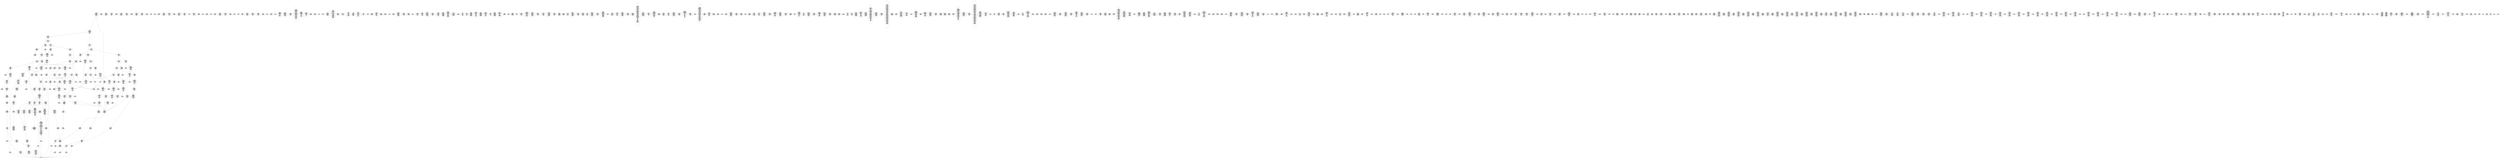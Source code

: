 /* Generated by GvGen v.1.0 (https://www.github.com/stricaud/gvgen) */

digraph G {
compound=true;
   node1 [label="[anywhere]"];
   node2 [label="# 0x0
PUSHX Data
PUSHX Data
MSTORE
PUSHX LogicData
CALLDATASIZE
LT
PUSHX Data
JUMPI
"];
   node3 [label="# 0xd
PUSHX Data
CALLDATALOAD
PUSHX BitData
SHR
PUSHX LogicData
GT
PUSHX Data
JUMPI
"];
   node4 [label="# 0x1e
PUSHX LogicData
GT
PUSHX Data
JUMPI
"];
   node5 [label="# 0x29
PUSHX LogicData
EQ
PUSHX Data
JUMPI
"];
   node6 [label="# 0x34
PUSHX LogicData
EQ
PUSHX Data
JUMPI
"];
   node7 [label="# 0x3f
PUSHX LogicData
EQ
PUSHX Data
JUMPI
"];
   node8 [label="# 0x4a
PUSHX LogicData
EQ
PUSHX Data
JUMPI
"];
   node9 [label="# 0x55
PUSHX LogicData
EQ
PUSHX Data
JUMPI
"];
   node10 [label="# 0x60
PUSHX Data
JUMP
"];
   node11 [label="# 0x64
JUMPDEST
PUSHX LogicData
EQ
PUSHX Data
JUMPI
"];
   node12 [label="# 0x70
PUSHX LogicData
EQ
PUSHX Data
JUMPI
"];
   node13 [label="# 0x7b
PUSHX LogicData
EQ
PUSHX Data
JUMPI
"];
   node14 [label="# 0x86
PUSHX LogicData
EQ
PUSHX Data
JUMPI
"];
   node15 [label="# 0x91
PUSHX Data
JUMP
"];
   node16 [label="# 0x95
JUMPDEST
PUSHX LogicData
GT
PUSHX Data
JUMPI
"];
   node17 [label="# 0xa1
PUSHX LogicData
EQ
PUSHX Data
JUMPI
"];
   node18 [label="# 0xac
PUSHX LogicData
EQ
PUSHX Data
JUMPI
"];
   node19 [label="# 0xb7
PUSHX LogicData
EQ
PUSHX Data
JUMPI
"];
   node20 [label="# 0xc2
PUSHX LogicData
EQ
PUSHX Data
JUMPI
"];
   node21 [label="# 0xcd
PUSHX LogicData
EQ
PUSHX Data
JUMPI
"];
   node22 [label="# 0xd8
PUSHX Data
JUMP
"];
   node23 [label="# 0xdc
JUMPDEST
PUSHX LogicData
EQ
PUSHX Data
JUMPI
"];
   node24 [label="# 0xe7
PUSHX LogicData
EQ
PUSHX Data
JUMPI
"];
   node25 [label="# 0xf2
PUSHX LogicData
EQ
PUSHX Data
JUMPI
"];
   node26 [label="# 0xfd
PUSHX LogicData
EQ
PUSHX Data
JUMPI
"];
   node27 [label="# 0x108
JUMPDEST
PUSHX Data
REVERT
"];
   node28 [label="# 0x10d
JUMPDEST
CALLVALUE
ISZERO
PUSHX Data
JUMPI
"];
   node29 [label="# 0x115
PUSHX Data
REVERT
"];
   node30 [label="# 0x119
JUMPDEST
PUSHX Data
PUSHX ArithData
CALLDATASIZE
SUB
ADD
PUSHX Data
PUSHX Data
JUMP
"];
   node31 [label="# 0x12f
JUMPDEST
PUSHX Data
JUMP
"];
   node32 [label="# 0x134
JUMPDEST
PUSHX MemData
MLOAD
PUSHX Data
PUSHX Data
JUMP
"];
   node33 [label="# 0x141
JUMPDEST
PUSHX MemData
MLOAD
SUB
RETURN
"];
   node34 [label="# 0x14a
JUMPDEST
CALLVALUE
ISZERO
PUSHX Data
JUMPI
"];
   node35 [label="# 0x152
PUSHX Data
REVERT
"];
   node36 [label="# 0x156
JUMPDEST
PUSHX Data
PUSHX ArithData
CALLDATASIZE
SUB
ADD
PUSHX Data
PUSHX Data
JUMP
"];
   node37 [label="# 0x16c
JUMPDEST
PUSHX Data
JUMP
"];
   node38 [label="# 0x171
JUMPDEST
PUSHX MemData
MLOAD
PUSHX Data
PUSHX Data
JUMP
"];
   node39 [label="# 0x17e
JUMPDEST
PUSHX MemData
MLOAD
SUB
RETURN
"];
   node40 [label="# 0x187
JUMPDEST
CALLVALUE
ISZERO
PUSHX Data
JUMPI
"];
   node41 [label="# 0x18f
PUSHX Data
REVERT
"];
   node42 [label="# 0x193
JUMPDEST
PUSHX Data
PUSHX ArithData
CALLDATASIZE
SUB
ADD
PUSHX Data
PUSHX Data
JUMP
"];
   node43 [label="# 0x1a9
JUMPDEST
PUSHX Data
JUMP
"];
   node44 [label="# 0x1ae
JUMPDEST
PUSHX MemData
MLOAD
PUSHX Data
PUSHX Data
JUMP
"];
   node45 [label="# 0x1bb
JUMPDEST
PUSHX MemData
MLOAD
SUB
RETURN
"];
   node46 [label="# 0x1c4
JUMPDEST
CALLVALUE
ISZERO
PUSHX Data
JUMPI
"];
   node47 [label="# 0x1cc
PUSHX Data
REVERT
"];
   node48 [label="# 0x1d0
JUMPDEST
PUSHX Data
PUSHX ArithData
CALLDATASIZE
SUB
ADD
PUSHX Data
PUSHX Data
JUMP
"];
   node49 [label="# 0x1e6
JUMPDEST
PUSHX Data
JUMP
"];
   node50 [label="# 0x1eb
JUMPDEST
STOP
"];
   node51 [label="# 0x1ed
JUMPDEST
CALLVALUE
ISZERO
PUSHX Data
JUMPI
"];
   node52 [label="# 0x1f5
PUSHX Data
REVERT
"];
   node53 [label="# 0x1f9
JUMPDEST
PUSHX Data
PUSHX Data
JUMP
"];
   node54 [label="# 0x202
JUMPDEST
STOP
"];
   node55 [label="# 0x204
JUMPDEST
CALLVALUE
ISZERO
PUSHX Data
JUMPI
"];
   node56 [label="# 0x20c
PUSHX Data
REVERT
"];
   node57 [label="# 0x210
JUMPDEST
PUSHX Data
PUSHX ArithData
CALLDATASIZE
SUB
ADD
PUSHX Data
PUSHX Data
JUMP
"];
   node58 [label="# 0x226
JUMPDEST
PUSHX Data
JUMP
"];
   node59 [label="# 0x22b
JUMPDEST
PUSHX MemData
MLOAD
PUSHX Data
PUSHX Data
JUMP
"];
   node60 [label="# 0x238
JUMPDEST
PUSHX MemData
MLOAD
SUB
RETURN
"];
   node61 [label="# 0x241
JUMPDEST
CALLVALUE
ISZERO
PUSHX Data
JUMPI
"];
   node62 [label="# 0x249
PUSHX Data
REVERT
"];
   node63 [label="# 0x24d
JUMPDEST
PUSHX Data
PUSHX ArithData
CALLDATASIZE
SUB
ADD
PUSHX Data
PUSHX Data
JUMP
"];
   node64 [label="# 0x263
JUMPDEST
PUSHX Data
JUMP
"];
   node65 [label="# 0x268
JUMPDEST
PUSHX MemData
MLOAD
PUSHX Data
PUSHX Data
JUMP
"];
   node66 [label="# 0x275
JUMPDEST
PUSHX MemData
MLOAD
SUB
RETURN
"];
   node67 [label="# 0x27e
JUMPDEST
CALLVALUE
ISZERO
PUSHX Data
JUMPI
"];
   node68 [label="# 0x286
PUSHX Data
REVERT
"];
   node69 [label="# 0x28a
JUMPDEST
PUSHX Data
PUSHX Data
JUMP
"];
   node70 [label="# 0x293
JUMPDEST
STOP
"];
   node71 [label="# 0x295
JUMPDEST
CALLVALUE
ISZERO
PUSHX Data
JUMPI
"];
   node72 [label="# 0x29d
PUSHX Data
REVERT
"];
   node73 [label="# 0x2a1
JUMPDEST
PUSHX Data
PUSHX Data
JUMP
"];
   node74 [label="# 0x2aa
JUMPDEST
PUSHX MemData
MLOAD
PUSHX Data
PUSHX Data
JUMP
"];
   node75 [label="# 0x2b7
JUMPDEST
PUSHX MemData
MLOAD
SUB
RETURN
"];
   node76 [label="# 0x2c0
JUMPDEST
PUSHX Data
PUSHX ArithData
CALLDATASIZE
SUB
ADD
PUSHX Data
PUSHX Data
JUMP
"];
   node77 [label="# 0x2d5
JUMPDEST
PUSHX Data
JUMP
"];
   node78 [label="# 0x2da
JUMPDEST
STOP
"];
   node79 [label="# 0x2dc
JUMPDEST
CALLVALUE
ISZERO
PUSHX Data
JUMPI
"];
   node80 [label="# 0x2e4
PUSHX Data
REVERT
"];
   node81 [label="# 0x2e8
JUMPDEST
PUSHX Data
PUSHX ArithData
CALLDATASIZE
SUB
ADD
PUSHX Data
PUSHX Data
JUMP
"];
   node82 [label="# 0x2fe
JUMPDEST
PUSHX Data
JUMP
"];
   node83 [label="# 0x303
JUMPDEST
STOP
"];
   node84 [label="# 0x305
JUMPDEST
CALLVALUE
ISZERO
PUSHX Data
JUMPI
"];
   node85 [label="# 0x30d
PUSHX Data
REVERT
"];
   node86 [label="# 0x311
JUMPDEST
PUSHX Data
PUSHX ArithData
CALLDATASIZE
SUB
ADD
PUSHX Data
PUSHX Data
JUMP
"];
   node87 [label="# 0x327
JUMPDEST
PUSHX Data
JUMP
"];
   node88 [label="# 0x32c
JUMPDEST
PUSHX MemData
MLOAD
PUSHX Data
PUSHX Data
JUMP
"];
   node89 [label="# 0x339
JUMPDEST
PUSHX MemData
MLOAD
SUB
RETURN
"];
   node90 [label="# 0x342
JUMPDEST
CALLVALUE
ISZERO
PUSHX Data
JUMPI
"];
   node91 [label="# 0x34a
PUSHX Data
REVERT
"];
   node92 [label="# 0x34e
JUMPDEST
PUSHX Data
PUSHX ArithData
CALLDATASIZE
SUB
ADD
PUSHX Data
PUSHX Data
JUMP
"];
   node93 [label="# 0x364
JUMPDEST
PUSHX Data
JUMP
"];
   node94 [label="# 0x369
JUMPDEST
STOP
"];
   node95 [label="# 0x36b
JUMPDEST
CALLVALUE
ISZERO
PUSHX Data
JUMPI
"];
   node96 [label="# 0x373
PUSHX Data
REVERT
"];
   node97 [label="# 0x377
JUMPDEST
PUSHX Data
PUSHX Data
JUMP
"];
   node98 [label="# 0x380
JUMPDEST
STOP
"];
   node99 [label="# 0x382
JUMPDEST
CALLVALUE
ISZERO
PUSHX Data
JUMPI
"];
   node100 [label="# 0x38a
PUSHX Data
REVERT
"];
   node101 [label="# 0x38e
JUMPDEST
PUSHX Data
PUSHX ArithData
CALLDATASIZE
SUB
ADD
PUSHX Data
PUSHX Data
JUMP
"];
   node102 [label="# 0x3a4
JUMPDEST
PUSHX Data
JUMP
"];
   node103 [label="# 0x3a9
JUMPDEST
PUSHX MemData
MLOAD
PUSHX Data
PUSHX Data
JUMP
"];
   node104 [label="# 0x3b6
JUMPDEST
PUSHX MemData
MLOAD
SUB
RETURN
"];
   node105 [label="# 0x3bf
JUMPDEST
CALLVALUE
ISZERO
PUSHX Data
JUMPI
"];
   node106 [label="# 0x3c7
PUSHX Data
REVERT
"];
   node107 [label="# 0x3cb
JUMPDEST
PUSHX Data
PUSHX Data
JUMP
"];
   node108 [label="# 0x3d4
JUMPDEST
PUSHX MemData
MLOAD
PUSHX Data
PUSHX Data
JUMP
"];
   node109 [label="# 0x3e1
JUMPDEST
PUSHX MemData
MLOAD
SUB
RETURN
"];
   node110 [label="# 0x3ea
JUMPDEST
CALLVALUE
ISZERO
PUSHX Data
JUMPI
"];
   node111 [label="# 0x3f2
PUSHX Data
REVERT
"];
   node112 [label="# 0x3f6
JUMPDEST
PUSHX Data
PUSHX ArithData
CALLDATASIZE
SUB
ADD
PUSHX Data
PUSHX Data
JUMP
"];
   node113 [label="# 0x40c
JUMPDEST
PUSHX Data
JUMP
"];
   node114 [label="# 0x411
JUMPDEST
STOP
"];
   node115 [label="# 0x413
JUMPDEST
CALLVALUE
ISZERO
PUSHX Data
JUMPI
"];
   node116 [label="# 0x41b
PUSHX Data
REVERT
"];
   node117 [label="# 0x41f
JUMPDEST
PUSHX Data
PUSHX ArithData
CALLDATASIZE
SUB
ADD
PUSHX Data
PUSHX Data
JUMP
"];
   node118 [label="# 0x435
JUMPDEST
PUSHX Data
JUMP
"];
   node119 [label="# 0x43a
JUMPDEST
STOP
"];
   node120 [label="# 0x43c
JUMPDEST
PUSHX BitData
PUSHX BitData
AND
PUSHX BitData
AND
EQ
ISZERO
PUSHX Data
JUMPI
"];
   node121 [label="# 0x473
PUSHX MemData
MLOAD
PUSHX Data
MSTORE
PUSHX ArithData
ADD
PUSHX Data
PUSHX Data
JUMP
"];
   node122 [label="# 0x4a4
JUMPDEST
PUSHX MemData
MLOAD
SUB
REVERT
"];
   node123 [label="# 0x4ad
JUMPDEST
PUSHX ArithData
MSTORE
PUSHX ArithData
ADD
MSTORE
PUSHX ArithData
ADD
PUSHX Data
SHA3
PUSHX ArithData
PUSHX BitData
AND
PUSHX BitData
AND
MSTORE
PUSHX ArithData
ADD
MSTORE
PUSHX ArithData
ADD
PUSHX Data
SHA3
SLOAD
JUMP
"];
   node124 [label="# 0x505
JUMPDEST
PUSHX Data
PUSHX BitData
PUSHX BitData
NOT
AND
PUSHX BitData
NOT
AND
EQ
PUSHX Data
JUMPI
"];
   node125 [label="# 0x56e
PUSHX BitData
PUSHX BitData
NOT
AND
PUSHX BitData
NOT
AND
EQ
"];
   node126 [label="# 0x5d0
JUMPDEST
PUSHX Data
JUMPI
"];
   node127 [label="# 0x5d6
PUSHX Data
PUSHX Data
JUMP
"];
   node128 [label="# 0x5df
JUMPDEST
"];
   node129 [label="# 0x5e0
JUMPDEST
JUMP
"];
   node130 [label="# 0x5e7
JUMPDEST
PUSHX Data
PUSHX StorData
SLOAD
PUSHX Data
PUSHX Data
JUMP
"];
   node131 [label="# 0x5f6
JUMPDEST
PUSHX ArithData
ADD
PUSHX ArithData
DIV
MUL
PUSHX ArithData
ADD
PUSHX MemData
MLOAD
ADD
PUSHX Data
MSTORE
MSTORE
PUSHX ArithData
ADD
SLOAD
PUSHX Data
PUSHX Data
JUMP
"];
   node132 [label="# 0x622
JUMPDEST
ISZERO
PUSHX Data
JUMPI
"];
   node133 [label="# 0x629
PUSHX LogicData
LT
PUSHX Data
JUMPI
"];
   node134 [label="# 0x631
PUSHX ArithData
SLOAD
DIV
MUL
MSTORE
PUSHX ArithData
ADD
PUSHX Data
JUMP
"];
   node135 [label="# 0x644
JUMPDEST
ADD
PUSHX Data
MSTORE
PUSHX Data
PUSHX Data
SHA3
"];
   node136 [label="# 0x652
JUMPDEST
SLOAD
MSTORE
PUSHX ArithData
ADD
PUSHX ArithData
ADD
GT
PUSHX Data
JUMPI
"];
   node137 [label="# 0x666
SUB
PUSHX BitData
AND
ADD
"];
   node138 [label="# 0x66f
JUMPDEST
JUMP
"];
   node139 [label="# 0x67b
JUMPDEST
PUSHX Data
PUSHX Data
JUMP
"];
   node140 [label="# 0x683
JUMPDEST
PUSHX BitData
AND
PUSHX BitData
AND
EQ
PUSHX Data
JUMPI
"];
   node141 [label="# 0x6b7
PUSHX Data
PUSHX Data
PUSHX Data
JUMP
"];
   node142 [label="# 0x6c3
JUMPDEST
PUSHX Data
JUMP
"];
   node143 [label="# 0x6c8
JUMPDEST
"];
   node144 [label="# 0x6c9
JUMPDEST
PUSHX Data
JUMPI
"];
   node145 [label="# 0x6ce
PUSHX MemData
MLOAD
PUSHX Data
MSTORE
PUSHX ArithData
ADD
PUSHX Data
PUSHX Data
JUMP
"];
   node146 [label="# 0x6ff
JUMPDEST
PUSHX MemData
MLOAD
SUB
REVERT
"];
   node147 [label="# 0x708
JUMPDEST
PUSHX Data
PUSHX Data
JUMP
"];
   node148 [label="# 0x715
JUMPDEST
JUMP
"];
   node149 [label="# 0x71c
JUMPDEST
PUSHX Data
PUSHX Data
JUMP
"];
   node150 [label="# 0x724
JUMPDEST
PUSHX BitData
AND
PUSHX Data
PUSHX Data
JUMP
"];
   node151 [label="# 0x742
JUMPDEST
PUSHX BitData
AND
EQ
PUSHX Data
JUMPI
"];
   node152 [label="# 0x75e
PUSHX MemData
MLOAD
PUSHX Data
MSTORE
PUSHX ArithData
ADD
PUSHX Data
PUSHX Data
JUMP
"];
   node153 [label="# 0x78f
JUMPDEST
PUSHX MemData
MLOAD
SUB
REVERT
"];
   node154 [label="# 0x798
JUMPDEST
PUSHX Data
SELFBALANCE
CALLER
PUSHX BitData
AND
PUSHX ArithData
ISZERO
MUL
PUSHX MemData
MLOAD
PUSHX Data
PUSHX MemData
MLOAD
SUB
CALL
ISZERO
ISZERO
PUSHX Data
JUMPI
"];
   node155 [label="# 0x7da
RETURNDATASIZE
PUSHX Data
RETURNDATACOPY
RETURNDATASIZE
PUSHX Data
REVERT
"];
   node156 [label="# 0x7e3
JUMPDEST
JUMP
"];
   node157 [label="# 0x7e7
JUMPDEST
PUSHX Data
MLOAD
MLOAD
EQ
PUSHX Data
JUMPI
"];
   node158 [label="# 0x7f3
PUSHX MemData
MLOAD
PUSHX Data
MSTORE
PUSHX ArithData
ADD
PUSHX Data
PUSHX Data
JUMP
"];
   node159 [label="# 0x824
JUMPDEST
PUSHX MemData
MLOAD
SUB
REVERT
"];
   node160 [label="# 0x82d
JUMPDEST
PUSHX Data
MLOAD
PUSHX LogicData
GT
ISZERO
PUSHX Data
JUMPI
"];
   node161 [label="# 0x842
PUSHX Data
PUSHX Data
MSTORE
PUSHX Data
PUSHX Data
MSTORE
PUSHX Data
PUSHX Data
REVERT
"];
   node162 [label="# 0x870
JUMPDEST
PUSHX MemData
MLOAD
MSTORE
PUSHX ArithData
MUL
PUSHX ArithData
ADD
ADD
PUSHX Data
MSTORE
ISZERO
PUSHX Data
JUMPI
"];
   node163 [label="# 0x88a
PUSHX ArithData
ADD
PUSHX ArithData
MUL
CALLDATASIZE
CALLDATACOPY
ADD
"];
   node164 [label="# 0x89e
JUMPDEST
PUSHX Data
"];
   node165 [label="# 0x8a4
JUMPDEST
MLOAD
LT
ISZERO
PUSHX Data
JUMPI
"];
   node166 [label="# 0x8ae
PUSHX Data
MLOAD
LT
PUSHX Data
JUMPI
"];
   node167 [label="# 0x8bb
PUSHX Data
PUSHX Data
MSTORE
PUSHX Data
PUSHX Data
MSTORE
PUSHX Data
PUSHX Data
REVERT
"];
   node168 [label="# 0x8e9
JUMPDEST
PUSHX ArithData
MUL
PUSHX ArithData
ADD
ADD
MLOAD
MLOAD
LT
PUSHX Data
JUMPI
"];
   node169 [label="# 0x8fc
PUSHX Data
PUSHX Data
MSTORE
PUSHX Data
PUSHX Data
MSTORE
PUSHX Data
PUSHX Data
REVERT
"];
   node170 [label="# 0x92a
JUMPDEST
PUSHX ArithData
MUL
PUSHX ArithData
ADD
ADD
MLOAD
PUSHX Data
JUMP
"];
   node171 [label="# 0x937
JUMPDEST
MLOAD
LT
PUSHX Data
JUMPI
"];
   node172 [label="# 0x942
PUSHX Data
PUSHX Data
MSTORE
PUSHX Data
PUSHX Data
MSTORE
PUSHX Data
PUSHX Data
REVERT
"];
   node173 [label="# 0x970
JUMPDEST
PUSHX ArithData
MUL
PUSHX ArithData
ADD
ADD
MSTORE
PUSHX Data
PUSHX Data
JUMP
"];
   node174 [label="# 0x986
JUMPDEST
PUSHX Data
JUMP
"];
   node175 [label="# 0x98d
JUMPDEST
JUMP
"];
   node176 [label="# 0x998
JUMPDEST
PUSHX Data
PUSHX Data
PUSHX Data
JUMP
"];
   node177 [label="# 0x9a4
JUMPDEST
GT
JUMP
"];
   node178 [label="# 0x9ac
JUMPDEST
PUSHX Data
PUSHX Data
JUMP
"];
   node179 [label="# 0x9b4
JUMPDEST
PUSHX BitData
AND
PUSHX Data
PUSHX Data
JUMP
"];
   node180 [label="# 0x9d2
JUMPDEST
PUSHX BitData
AND
EQ
PUSHX Data
JUMPI
"];
   node181 [label="# 0x9ee
PUSHX MemData
MLOAD
PUSHX Data
MSTORE
PUSHX ArithData
ADD
PUSHX Data
PUSHX Data
JUMP
"];
   node182 [label="# 0xa1f
JUMPDEST
PUSHX MemData
MLOAD
SUB
REVERT
"];
   node183 [label="# 0xa28
JUMPDEST
PUSHX Data
PUSHX Data
PUSHX Data
JUMP
"];
   node184 [label="# 0xa32
JUMPDEST
JUMP
"];
   node185 [label="# 0xa34
JUMPDEST
PUSHX Data
PUSHX StorData
PUSHX ArithData
SLOAD
PUSHX ArithData
EXP
DIV
PUSHX BitData
AND
JUMP
"];
   node186 [label="# 0xa5e
JUMPDEST
PUSHX StorData
PUSHX ArithData
SLOAD
PUSHX ArithData
EXP
DIV
PUSHX BitData
AND
PUSHX Data
JUMPI
"];
   node187 [label="# 0xa73
PUSHX MemData
MLOAD
PUSHX Data
MSTORE
PUSHX ArithData
ADD
PUSHX Data
PUSHX Data
JUMP
"];
   node188 [label="# 0xaa4
JUMPDEST
PUSHX MemData
MLOAD
SUB
REVERT
"];
   node189 [label="# 0xaad
JUMPDEST
PUSHX LogicData
GT
ISZERO
PUSHX Data
JUMPI
"];
   node190 [label="# 0xab7
PUSHX MemData
MLOAD
PUSHX Data
MSTORE
PUSHX ArithData
ADD
PUSHX Data
PUSHX Data
JUMP
"];
   node191 [label="# 0xae8
JUMPDEST
PUSHX MemData
MLOAD
SUB
REVERT
"];
   node192 [label="# 0xaf1
JUMPDEST
PUSHX Data
PUSHX Data
PUSHX Data
PUSHX Data
JUMP
"];
   node193 [label="# 0xb00
JUMPDEST
PUSHX Data
PUSHX Data
JUMP
"];
   node194 [label="# 0xb0a
JUMPDEST
GT
ISZERO
PUSHX Data
JUMPI
"];
   node195 [label="# 0xb11
PUSHX MemData
MLOAD
PUSHX Data
MSTORE
PUSHX ArithData
ADD
PUSHX Data
PUSHX Data
JUMP
"];
   node196 [label="# 0xb42
JUMPDEST
PUSHX MemData
MLOAD
SUB
REVERT
"];
   node197 [label="# 0xb4b
JUMPDEST
CALLVALUE
PUSHX Data
PUSHX Data
PUSHX Data
JUMP
"];
   node198 [label="# 0xb60
JUMPDEST
GT
ISZERO
PUSHX Data
JUMPI
"];
   node199 [label="# 0xb67
PUSHX MemData
MLOAD
PUSHX Data
MSTORE
PUSHX ArithData
ADD
PUSHX Data
PUSHX Data
JUMP
"];
   node200 [label="# 0xb98
JUMPDEST
PUSHX MemData
MLOAD
SUB
REVERT
"];
   node201 [label="# 0xba1
JUMPDEST
PUSHX Data
CALLER
PUSHX Data
PUSHX MemData
MLOAD
PUSHX ArithData
ADD
PUSHX Data
MSTORE
PUSHX Data
MSTORE
PUSHX Data
JUMP
"];
   node202 [label="# 0xbbe
JUMPDEST
JUMP
"];
   node203 [label="# 0xbc1
JUMPDEST
PUSHX BitData
AND
PUSHX Data
PUSHX Data
JUMP
"];
   node204 [label="# 0xbe0
JUMPDEST
PUSHX BitData
AND
EQ
ISZERO
PUSHX Data
JUMPI
"];
   node205 [label="# 0xbfd
PUSHX MemData
MLOAD
PUSHX Data
MSTORE
PUSHX ArithData
ADD
PUSHX Data
PUSHX Data
JUMP
"];
   node206 [label="# 0xc2e
JUMPDEST
PUSHX MemData
MLOAD
SUB
REVERT
"];
   node207 [label="# 0xc37
JUMPDEST
PUSHX Data
PUSHX Data
PUSHX Data
PUSHX Data
JUMP
"];
   node208 [label="# 0xc44
JUMPDEST
PUSHX BitData
AND
PUSHX BitData
AND
MSTORE
PUSHX ArithData
ADD
MSTORE
PUSHX ArithData
ADD
PUSHX Data
SHA3
PUSHX ArithData
PUSHX BitData
AND
PUSHX BitData
AND
MSTORE
PUSHX ArithData
ADD
MSTORE
PUSHX ArithData
ADD
PUSHX Data
SHA3
PUSHX ArithData
PUSHX ArithData
EXP
SLOAD
PUSHX ArithData
MUL
NOT
AND
ISZERO
ISZERO
MUL
OR
SSTORE
PUSHX BitData
AND
PUSHX Data
PUSHX Data
JUMP
"];
   node209 [label="# 0xcf1
JUMPDEST
PUSHX BitData
AND
PUSHX Data
PUSHX MemData
MLOAD
PUSHX Data
PUSHX Data
JUMP
"];
   node210 [label="# 0xd36
JUMPDEST
PUSHX MemData
MLOAD
SUB
LOGX
JUMP
"];
   node211 [label="# 0xd42
JUMPDEST
PUSHX Data
PUSHX Data
PUSHX ArithData
MSTORE
PUSHX ArithData
ADD
MSTORE
PUSHX ArithData
ADD
PUSHX Data
SHA3
SLOAD
JUMP
"];
   node212 [label="# 0xd5f
JUMPDEST
PUSHX Data
PUSHX Data
JUMP
"];
   node213 [label="# 0xd67
JUMPDEST
PUSHX BitData
AND
PUSHX Data
PUSHX Data
JUMP
"];
   node214 [label="# 0xd85
JUMPDEST
PUSHX BitData
AND
EQ
PUSHX Data
JUMPI
"];
   node215 [label="# 0xda1
PUSHX MemData
MLOAD
PUSHX Data
MSTORE
PUSHX ArithData
ADD
PUSHX Data
PUSHX Data
JUMP
"];
   node216 [label="# 0xdd2
JUMPDEST
PUSHX MemData
MLOAD
SUB
REVERT
"];
   node217 [label="# 0xddb
JUMPDEST
PUSHX StorData
PUSHX ArithData
PUSHX ArithData
EXP
SLOAD
PUSHX ArithData
MUL
NOT
AND
ISZERO
ISZERO
MUL
OR
SSTORE
JUMP
"];
   node218 [label="# 0xdf8
JUMPDEST
PUSHX Data
PUSHX Data
JUMP
"];
   node219 [label="# 0xe00
JUMPDEST
PUSHX BitData
AND
PUSHX Data
PUSHX Data
JUMP
"];
   node220 [label="# 0xe1e
JUMPDEST
PUSHX BitData
AND
EQ
PUSHX Data
JUMPI
"];
   node221 [label="# 0xe3a
PUSHX MemData
MLOAD
PUSHX Data
MSTORE
PUSHX ArithData
ADD
PUSHX Data
PUSHX Data
JUMP
"];
   node222 [label="# 0xe6b
JUMPDEST
PUSHX MemData
MLOAD
SUB
REVERT
"];
   node223 [label="# 0xe74
JUMPDEST
PUSHX Data
CALLER
PUSHX Data
PUSHX Data
PUSHX MemData
MLOAD
PUSHX ArithData
ADD
PUSHX Data
MSTORE
PUSHX Data
MSTORE
PUSHX Data
JUMP
"];
   node224 [label="# 0xe93
JUMPDEST
JUMP
"];
   node225 [label="# 0xe95
JUMPDEST
PUSHX Data
PUSHX Data
PUSHX ArithData
PUSHX BitData
AND
PUSHX BitData
AND
MSTORE
PUSHX ArithData
ADD
MSTORE
PUSHX ArithData
ADD
PUSHX Data
SHA3
PUSHX ArithData
PUSHX BitData
AND
PUSHX BitData
AND
MSTORE
PUSHX ArithData
ADD
MSTORE
PUSHX ArithData
ADD
PUSHX Data
SHA3
PUSHX ArithData
SLOAD
PUSHX ArithData
EXP
DIV
PUSHX BitData
AND
JUMP
"];
   node226 [label="# 0xf29
JUMPDEST
PUSHX StorData
PUSHX ArithData
SLOAD
PUSHX ArithData
EXP
DIV
PUSHX BitData
AND
JUMP
"];
   node227 [label="# 0xf3c
JUMPDEST
PUSHX Data
PUSHX Data
JUMP
"];
   node228 [label="# 0xf44
JUMPDEST
PUSHX BitData
AND
PUSHX BitData
AND
EQ
PUSHX Data
JUMPI
"];
   node229 [label="# 0xf78
PUSHX Data
PUSHX Data
PUSHX Data
JUMP
"];
   node230 [label="# 0xf84
JUMPDEST
PUSHX Data
JUMP
"];
   node231 [label="# 0xf89
JUMPDEST
"];
   node232 [label="# 0xf8a
JUMPDEST
PUSHX Data
JUMPI
"];
   node233 [label="# 0xf8f
PUSHX MemData
MLOAD
PUSHX Data
MSTORE
PUSHX ArithData
ADD
PUSHX Data
PUSHX Data
JUMP
"];
   node234 [label="# 0xfc0
JUMPDEST
PUSHX MemData
MLOAD
SUB
REVERT
"];
   node235 [label="# 0xfc9
JUMPDEST
PUSHX Data
PUSHX Data
JUMP
"];
   node236 [label="# 0xfd6
JUMPDEST
JUMP
"];
   node237 [label="# 0xfdd
JUMPDEST
PUSHX Data
PUSHX Data
JUMP
"];
   node238 [label="# 0xfe5
JUMPDEST
PUSHX BitData
AND
PUSHX Data
PUSHX Data
JUMP
"];
   node239 [label="# 0x1003
JUMPDEST
PUSHX BitData
AND
EQ
PUSHX Data
JUMPI
"];
   node240 [label="# 0x101f
PUSHX MemData
MLOAD
PUSHX Data
MSTORE
PUSHX ArithData
ADD
PUSHX Data
PUSHX Data
JUMP
"];
   node241 [label="# 0x1050
JUMPDEST
PUSHX MemData
MLOAD
SUB
REVERT
"];
   node242 [label="# 0x1059
JUMPDEST
PUSHX BitData
PUSHX BitData
AND
PUSHX BitData
AND
EQ
ISZERO
PUSHX Data
JUMPI
"];
   node243 [label="# 0x108f
PUSHX MemData
MLOAD
PUSHX Data
MSTORE
PUSHX ArithData
ADD
PUSHX Data
PUSHX Data
JUMP
"];
   node244 [label="# 0x10c0
JUMPDEST
PUSHX MemData
MLOAD
SUB
REVERT
"];
   node245 [label="# 0x10c9
JUMPDEST
PUSHX Data
PUSHX Data
JUMP
"];
   node246 [label="# 0x10d2
JUMPDEST
JUMP
"];
   node247 [label="# 0x10d5
JUMPDEST
PUSHX Data
PUSHX BitData
PUSHX BitData
NOT
AND
PUSHX BitData
NOT
AND
EQ
JUMP
"];
   node248 [label="# 0x113f
JUMPDEST
PUSHX Data
CALLER
JUMP
"];
   node249 [label="# 0x1147
JUMPDEST
MLOAD
MLOAD
EQ
PUSHX Data
JUMPI
"];
   node250 [label="# 0x1151
PUSHX MemData
MLOAD
PUSHX Data
MSTORE
PUSHX ArithData
ADD
PUSHX Data
PUSHX Data
JUMP
"];
   node251 [label="# 0x1182
JUMPDEST
PUSHX MemData
MLOAD
SUB
REVERT
"];
   node252 [label="# 0x118b
JUMPDEST
PUSHX BitData
PUSHX BitData
AND
PUSHX BitData
AND
EQ
ISZERO
PUSHX Data
JUMPI
"];
   node253 [label="# 0x11c1
PUSHX MemData
MLOAD
PUSHX Data
MSTORE
PUSHX ArithData
ADD
PUSHX Data
PUSHX Data
JUMP
"];
   node254 [label="# 0x11f2
JUMPDEST
PUSHX MemData
MLOAD
SUB
REVERT
"];
   node255 [label="# 0x11fb
JUMPDEST
PUSHX Data
PUSHX Data
PUSHX Data
JUMP
"];
   node256 [label="# 0x1205
JUMPDEST
PUSHX Data
PUSHX Data
JUMP
"];
   node257 [label="# 0x1215
JUMPDEST
PUSHX Data
"];
   node258 [label="# 0x1218
JUMPDEST
MLOAD
LT
ISZERO
PUSHX Data
JUMPI
"];
   node259 [label="# 0x1222
PUSHX Data
MLOAD
LT
PUSHX Data
JUMPI
"];
   node260 [label="# 0x122e
PUSHX Data
PUSHX Data
MSTORE
PUSHX Data
PUSHX Data
MSTORE
PUSHX Data
PUSHX Data
REVERT
"];
   node261 [label="# 0x125c
JUMPDEST
PUSHX ArithData
MUL
PUSHX ArithData
ADD
ADD
MLOAD
PUSHX Data
MLOAD
LT
PUSHX Data
JUMPI
"];
   node262 [label="# 0x1273
PUSHX Data
PUSHX Data
MSTORE
PUSHX Data
PUSHX Data
MSTORE
PUSHX Data
PUSHX Data
REVERT
"];
   node263 [label="# 0x12a1
JUMPDEST
PUSHX ArithData
MUL
PUSHX ArithData
ADD
ADD
MLOAD
PUSHX Data
PUSHX ArithData
MSTORE
PUSHX ArithData
ADD
MSTORE
PUSHX ArithData
ADD
PUSHX Data
SHA3
PUSHX ArithData
PUSHX BitData
AND
PUSHX BitData
AND
MSTORE
PUSHX ArithData
ADD
MSTORE
PUSHX ArithData
ADD
PUSHX Data
SHA3
SLOAD
LT
ISZERO
PUSHX Data
JUMPI
"];
   node264 [label="# 0x1308
PUSHX MemData
MLOAD
PUSHX Data
MSTORE
PUSHX ArithData
ADD
PUSHX Data
PUSHX Data
JUMP
"];
   node265 [label="# 0x1339
JUMPDEST
PUSHX MemData
MLOAD
SUB
REVERT
"];
   node266 [label="# 0x1342
JUMPDEST
SUB
PUSHX ArithData
MSTORE
PUSHX ArithData
ADD
MSTORE
PUSHX ArithData
ADD
PUSHX Data
SHA3
PUSHX ArithData
PUSHX BitData
AND
PUSHX BitData
AND
MSTORE
PUSHX ArithData
ADD
MSTORE
PUSHX ArithData
ADD
PUSHX Data
SHA3
SSTORE
PUSHX ArithData
MSTORE
PUSHX ArithData
ADD
MSTORE
PUSHX ArithData
ADD
PUSHX Data
SHA3
PUSHX ArithData
PUSHX BitData
AND
PUSHX BitData
AND
MSTORE
PUSHX ArithData
ADD
MSTORE
PUSHX ArithData
ADD
PUSHX Data
SHA3
PUSHX Data
SLOAD
PUSHX Data
PUSHX Data
JUMP
"];
   node267 [label="# 0x13f7
JUMPDEST
SSTORE
PUSHX Data
PUSHX Data
JUMP
"];
   node268 [label="# 0x140b
JUMPDEST
PUSHX Data
JUMP
"];
   node269 [label="# 0x1412
JUMPDEST
PUSHX BitData
AND
PUSHX BitData
AND
PUSHX BitData
AND
PUSHX Data
PUSHX MemData
MLOAD
PUSHX Data
PUSHX Data
JUMP
"];
   node270 [label="# 0x1489
JUMPDEST
PUSHX MemData
MLOAD
SUB
LOGX
PUSHX Data
PUSHX Data
JUMP
"];
   node271 [label="# 0x149f
JUMPDEST
JUMP
"];
   node272 [label="# 0x14a7
JUMPDEST
PUSHX Data
PUSHX StorData
PUSHX ArithData
SLOAD
PUSHX ArithData
EXP
DIV
PUSHX BitData
AND
PUSHX StorData
PUSHX ArithData
PUSHX ArithData
EXP
SLOAD
PUSHX ArithData
MUL
NOT
AND
PUSHX BitData
AND
MUL
OR
SSTORE
PUSHX BitData
AND
PUSHX BitData
AND
PUSHX Data
PUSHX MemData
MLOAD
PUSHX MemData
MLOAD
SUB
LOGX
JUMP
"];
   node273 [label="# 0x156d
JUMPDEST
PUSHX Data
PUSHX Data
JUMP
"];
   node274 [label="# 0x1579
JUMPDEST
PUSHX Data
PUSHX ArithData
MSTORE
PUSHX ArithData
ADD
MSTORE
PUSHX ArithData
ADD
PUSHX Data
SHA3
PUSHX Data
SLOAD
PUSHX Data
PUSHX Data
JUMP
"];
   node275 [label="# 0x159c
JUMPDEST
SSTORE
JUMP
"];
   node276 [label="# 0x15a9
JUMPDEST
PUSHX BitData
PUSHX BitData
AND
PUSHX BitData
AND
EQ
ISZERO
PUSHX Data
JUMPI
"];
   node277 [label="# 0x15df
PUSHX MemData
MLOAD
PUSHX Data
MSTORE
PUSHX ArithData
ADD
PUSHX Data
PUSHX Data
JUMP
"];
   node278 [label="# 0x1610
JUMPDEST
PUSHX MemData
MLOAD
SUB
REVERT
"];
   node279 [label="# 0x1619
JUMPDEST
PUSHX Data
PUSHX Data
PUSHX Data
JUMP
"];
   node280 [label="# 0x1623
JUMPDEST
PUSHX Data
PUSHX Data
PUSHX Data
JUMP
"];
   node281 [label="# 0x1634
JUMPDEST
PUSHX Data
PUSHX Data
JUMP
"];
   node282 [label="# 0x163d
JUMPDEST
PUSHX Data
JUMP
"];
   node283 [label="# 0x1643
JUMPDEST
PUSHX Data
PUSHX ArithData
MSTORE
PUSHX ArithData
ADD
MSTORE
PUSHX ArithData
ADD
PUSHX Data
SHA3
PUSHX ArithData
PUSHX BitData
AND
PUSHX BitData
AND
MSTORE
PUSHX ArithData
ADD
MSTORE
PUSHX ArithData
ADD
PUSHX Data
SHA3
SLOAD
LT
ISZERO
PUSHX Data
JUMPI
"];
   node284 [label="# 0x16a0
PUSHX MemData
MLOAD
PUSHX Data
MSTORE
PUSHX ArithData
ADD
PUSHX Data
PUSHX Data
JUMP
"];
   node285 [label="# 0x16d1
JUMPDEST
PUSHX MemData
MLOAD
SUB
REVERT
"];
   node286 [label="# 0x16da
JUMPDEST
SUB
PUSHX ArithData
MSTORE
PUSHX ArithData
ADD
MSTORE
PUSHX ArithData
ADD
PUSHX Data
SHA3
PUSHX ArithData
PUSHX BitData
AND
PUSHX BitData
AND
MSTORE
PUSHX ArithData
ADD
MSTORE
PUSHX ArithData
ADD
PUSHX Data
SHA3
SSTORE
PUSHX ArithData
MSTORE
PUSHX ArithData
ADD
MSTORE
PUSHX ArithData
ADD
PUSHX Data
SHA3
PUSHX ArithData
PUSHX BitData
AND
PUSHX BitData
AND
MSTORE
PUSHX ArithData
ADD
MSTORE
PUSHX ArithData
ADD
PUSHX Data
SHA3
PUSHX Data
SLOAD
PUSHX Data
PUSHX Data
JUMP
"];
   node287 [label="# 0x178f
JUMPDEST
SSTORE
PUSHX BitData
AND
PUSHX BitData
AND
PUSHX BitData
AND
PUSHX Data
PUSHX MemData
MLOAD
PUSHX Data
PUSHX Data
JUMP
"];
   node288 [label="# 0x180c
JUMPDEST
PUSHX MemData
MLOAD
SUB
LOGX
PUSHX Data
PUSHX Data
JUMP
"];
   node289 [label="# 0x1822
JUMPDEST
JUMP
"];
   node290 [label="# 0x182b
JUMPDEST
JUMP
"];
   node291 [label="# 0x1833
JUMPDEST
PUSHX Data
PUSHX BitData
AND
PUSHX Data
JUMP
"];
   node292 [label="# 0x1852
JUMPDEST
ISZERO
PUSHX Data
JUMPI
"];
   node293 [label="# 0x1858
PUSHX BitData
AND
PUSHX BitData
PUSHX MemData
MLOAD
PUSHX BitData
AND
PUSHX BitData
SHL
MSTORE
PUSHX ArithData
ADD
PUSHX Data
PUSHX Data
JUMP
"];
   node294 [label="# 0x1898
JUMPDEST
PUSHX Data
PUSHX MemData
MLOAD
SUB
PUSHX Data
EXTCODESIZE
ISZERO
ISZERO
PUSHX Data
JUMPI
"];
   node295 [label="# 0x18ae
PUSHX Data
REVERT
"];
   node296 [label="# 0x18b2
JUMPDEST
GAS
CALL
ISZERO
PUSHX Data
JUMPI
"];
   node297 [label="# 0x18c0
PUSHX MemData
MLOAD
RETURNDATASIZE
PUSHX BitData
NOT
PUSHX ArithData
ADD
AND
ADD
PUSHX Data
MSTORE
ADD
PUSHX Data
PUSHX Data
JUMP
"];
   node298 [label="# 0x18e0
JUMPDEST
PUSHX Data
"];
   node299 [label="# 0x18e3
JUMPDEST
PUSHX Data
JUMPI
"];
   node300 [label="# 0x18e8
PUSHX Data
PUSHX Data
JUMP
"];
   node301 [label="# 0x18ef
JUMPDEST
PUSHX Data
JUMPI
"];
   node302 [label="# 0x18f5
PUSHX Data
JUMP
"];
   node303 [label="# 0x18fa
JUMPDEST
PUSHX MemData
MLOAD
PUSHX Data
MSTORE
PUSHX ArithData
ADD
PUSHX Data
PUSHX Data
JUMP
"];
   node304 [label="# 0x192e
JUMPDEST
PUSHX MemData
MLOAD
SUB
REVERT
"];
   node305 [label="# 0x1937
JUMPDEST
PUSHX MemData
MLOAD
PUSHX Data
MSTORE
PUSHX ArithData
ADD
PUSHX Data
PUSHX Data
JUMP
"];
   node306 [label="# 0x1969
JUMPDEST
PUSHX MemData
MLOAD
SUB
REVERT
"];
   node307 [label="# 0x1972
JUMPDEST
PUSHX BitData
PUSHX BitData
SHL
PUSHX BitData
NOT
AND
PUSHX BitData
NOT
AND
EQ
PUSHX Data
JUMPI
"];
   node308 [label="# 0x19bf
PUSHX MemData
MLOAD
PUSHX Data
MSTORE
PUSHX ArithData
ADD
PUSHX Data
PUSHX Data
JUMP
"];
   node309 [label="# 0x19f0
JUMPDEST
PUSHX MemData
MLOAD
SUB
REVERT
"];
   node310 [label="# 0x19f9
JUMPDEST
"];
   node311 [label="# 0x19fb
JUMPDEST
JUMP
"];
   node312 [label="# 0x1a03
JUMPDEST
PUSHX BitData
PUSHX BitData
AND
PUSHX BitData
AND
EQ
ISZERO
PUSHX Data
JUMPI
"];
   node313 [label="# 0x1a39
PUSHX MemData
MLOAD
PUSHX Data
MSTORE
PUSHX ArithData
ADD
PUSHX Data
PUSHX Data
JUMP
"];
   node314 [label="# 0x1a6a
JUMPDEST
PUSHX MemData
MLOAD
SUB
REVERT
"];
   node315 [label="# 0x1a73
JUMPDEST
PUSHX Data
PUSHX Data
PUSHX Data
JUMP
"];
   node316 [label="# 0x1a7d
JUMPDEST
PUSHX Data
PUSHX Data
PUSHX Data
PUSHX Data
JUMP
"];
   node317 [label="# 0x1a8f
JUMPDEST
PUSHX Data
PUSHX Data
JUMP
"];
   node318 [label="# 0x1a98
JUMPDEST
PUSHX Data
JUMP
"];
   node319 [label="# 0x1a9e
JUMPDEST
PUSHX ArithData
MSTORE
PUSHX ArithData
ADD
MSTORE
PUSHX ArithData
ADD
PUSHX Data
SHA3
PUSHX ArithData
PUSHX BitData
AND
PUSHX BitData
AND
MSTORE
PUSHX ArithData
ADD
MSTORE
PUSHX ArithData
ADD
PUSHX Data
SHA3
PUSHX Data
SLOAD
PUSHX Data
PUSHX Data
JUMP
"];
   node320 [label="# 0x1afd
JUMPDEST
SSTORE
PUSHX BitData
AND
PUSHX BitData
PUSHX BitData
AND
PUSHX BitData
AND
PUSHX Data
PUSHX MemData
MLOAD
PUSHX Data
PUSHX Data
JUMP
"];
   node321 [label="# 0x1b7b
JUMPDEST
PUSHX MemData
MLOAD
SUB
LOGX
PUSHX Data
PUSHX Data
PUSHX Data
JUMP
"];
   node322 [label="# 0x1b92
JUMPDEST
JUMP
"];
   node323 [label="# 0x1b99
JUMPDEST
PUSHX Data
PUSHX Data
PUSHX LogicData
PUSHX LogicData
GT
ISZERO
PUSHX Data
JUMPI
"];
   node324 [label="# 0x1bb0
PUSHX Data
PUSHX Data
MSTORE
PUSHX Data
PUSHX Data
MSTORE
PUSHX Data
PUSHX Data
REVERT
"];
   node325 [label="# 0x1bde
JUMPDEST
PUSHX MemData
MLOAD
MSTORE
PUSHX ArithData
MUL
PUSHX ArithData
ADD
ADD
PUSHX Data
MSTORE
ISZERO
PUSHX Data
JUMPI
"];
   node326 [label="# 0x1bf8
PUSHX ArithData
ADD
PUSHX ArithData
MUL
CALLDATASIZE
CALLDATACOPY
ADD
"];
   node327 [label="# 0x1c0c
JUMPDEST
PUSHX LogicData
MLOAD
LT
PUSHX Data
JUMPI
"];
   node328 [label="# 0x1c1c
PUSHX Data
PUSHX Data
MSTORE
PUSHX Data
PUSHX Data
MSTORE
PUSHX Data
PUSHX Data
REVERT
"];
   node329 [label="# 0x1c4a
JUMPDEST
PUSHX ArithData
MUL
PUSHX ArithData
ADD
ADD
MSTORE
JUMP
"];
   node330 [label="# 0x1c5f
JUMPDEST
PUSHX Data
PUSHX BitData
AND
PUSHX Data
JUMP
"];
   node331 [label="# 0x1c7e
JUMPDEST
ISZERO
PUSHX Data
JUMPI
"];
   node332 [label="# 0x1c84
PUSHX BitData
AND
PUSHX BitData
PUSHX MemData
MLOAD
PUSHX BitData
AND
PUSHX BitData
SHL
MSTORE
PUSHX ArithData
ADD
PUSHX Data
PUSHX Data
JUMP
"];
   node333 [label="# 0x1cc4
JUMPDEST
PUSHX Data
PUSHX MemData
MLOAD
SUB
PUSHX Data
EXTCODESIZE
ISZERO
ISZERO
PUSHX Data
JUMPI
"];
   node334 [label="# 0x1cda
PUSHX Data
REVERT
"];
   node335 [label="# 0x1cde
JUMPDEST
GAS
CALL
ISZERO
PUSHX Data
JUMPI
"];
   node336 [label="# 0x1cec
PUSHX MemData
MLOAD
RETURNDATASIZE
PUSHX BitData
NOT
PUSHX ArithData
ADD
AND
ADD
PUSHX Data
MSTORE
ADD
PUSHX Data
PUSHX Data
JUMP
"];
   node337 [label="# 0x1d0c
JUMPDEST
PUSHX Data
"];
   node338 [label="# 0x1d0f
JUMPDEST
PUSHX Data
JUMPI
"];
   node339 [label="# 0x1d14
PUSHX Data
PUSHX Data
JUMP
"];
   node340 [label="# 0x1d1b
JUMPDEST
PUSHX Data
JUMPI
"];
   node341 [label="# 0x1d21
PUSHX Data
JUMP
"];
   node342 [label="# 0x1d26
JUMPDEST
PUSHX MemData
MLOAD
PUSHX Data
MSTORE
PUSHX ArithData
ADD
PUSHX Data
PUSHX Data
JUMP
"];
   node343 [label="# 0x1d5a
JUMPDEST
PUSHX MemData
MLOAD
SUB
REVERT
"];
   node344 [label="# 0x1d63
JUMPDEST
PUSHX MemData
MLOAD
PUSHX Data
MSTORE
PUSHX ArithData
ADD
PUSHX Data
PUSHX Data
JUMP
"];
   node345 [label="# 0x1d95
JUMPDEST
PUSHX MemData
MLOAD
SUB
REVERT
"];
   node346 [label="# 0x1d9e
JUMPDEST
PUSHX BitData
PUSHX BitData
SHL
PUSHX BitData
NOT
AND
PUSHX BitData
NOT
AND
EQ
PUSHX Data
JUMPI
"];
   node347 [label="# 0x1deb
PUSHX MemData
MLOAD
PUSHX Data
MSTORE
PUSHX ArithData
ADD
PUSHX Data
PUSHX Data
JUMP
"];
   node348 [label="# 0x1e1c
JUMPDEST
PUSHX MemData
MLOAD
SUB
REVERT
"];
   node349 [label="# 0x1e25
JUMPDEST
"];
   node350 [label="# 0x1e27
JUMPDEST
JUMP
"];
   node351 [label="# 0x1e2f
JUMPDEST
PUSHX Data
EXTCODESIZE
PUSHX LogicData
GT
JUMP
"];
   node352 [label="# 0x1e42
JUMPDEST
PUSHX Data
PUSHX Data
PUSHX Data
PUSHX Data
JUMP
"];
   node353 [label="# 0x1e50
JUMPDEST
PUSHX Data
JUMP
"];
   node354 [label="# 0x1e55
JUMPDEST
MSTORE
PUSHX ArithData
ADD
PUSHX ArithData
MUL
ADD
GT
ISZERO
PUSHX Data
JUMPI
"];
   node355 [label="# 0x1e70
PUSHX Data
REVERT
"];
   node356 [label="# 0x1e74
JUMPDEST
PUSHX Data
"];
   node357 [label="# 0x1e77
JUMPDEST
LT
ISZERO
PUSHX Data
JUMPI
"];
   node358 [label="# 0x1e80
PUSHX Data
PUSHX Data
JUMP
"];
   node359 [label="# 0x1e8a
JUMPDEST
MSTORE
PUSHX ArithData
ADD
PUSHX ArithData
ADD
PUSHX ArithData
ADD
PUSHX Data
JUMP
"];
   node360 [label="# 0x1ea4
JUMPDEST
JUMP
"];
   node361 [label="# 0x1eae
JUMPDEST
PUSHX Data
PUSHX Data
PUSHX Data
PUSHX Data
JUMP
"];
   node362 [label="# 0x1ebc
JUMPDEST
PUSHX Data
JUMP
"];
   node363 [label="# 0x1ec1
JUMPDEST
MSTORE
PUSHX ArithData
ADD
PUSHX ArithData
MUL
ADD
GT
ISZERO
PUSHX Data
JUMPI
"];
   node364 [label="# 0x1edc
PUSHX Data
REVERT
"];
   node365 [label="# 0x1ee0
JUMPDEST
PUSHX Data
"];
   node366 [label="# 0x1ee3
JUMPDEST
LT
ISZERO
PUSHX Data
JUMPI
"];
   node367 [label="# 0x1eec
PUSHX Data
PUSHX Data
JUMP
"];
   node368 [label="# 0x1ef6
JUMPDEST
MSTORE
PUSHX ArithData
ADD
PUSHX ArithData
ADD
PUSHX ArithData
ADD
PUSHX Data
JUMP
"];
   node369 [label="# 0x1f10
JUMPDEST
JUMP
"];
   node370 [label="# 0x1f1a
JUMPDEST
PUSHX Data
PUSHX Data
PUSHX Data
PUSHX Data
JUMP
"];
   node371 [label="# 0x1f28
JUMPDEST
PUSHX Data
JUMP
"];
   node372 [label="# 0x1f2d
JUMPDEST
MSTORE
PUSHX ArithData
ADD
ADD
GT
ISZERO
PUSHX Data
JUMPI
"];
   node373 [label="# 0x1f41
PUSHX Data
REVERT
"];
   node374 [label="# 0x1f45
JUMPDEST
PUSHX Data
PUSHX Data
JUMP
"];
   node375 [label="# 0x1f50
JUMPDEST
JUMP
"];
   node376 [label="# 0x1f58
JUMPDEST
PUSHX Data
CALLDATALOAD
PUSHX Data
PUSHX Data
JUMP
"];
   node377 [label="# 0x1f67
JUMPDEST
JUMP
"];
   node378 [label="# 0x1f6d
JUMPDEST
PUSHX Data
PUSHX ArithData
ADD
SLT
PUSHX Data
JUMPI
"];
   node379 [label="# 0x1f7a
PUSHX Data
REVERT
"];
   node380 [label="# 0x1f7e
JUMPDEST
CALLDATALOAD
PUSHX Data
PUSHX ArithData
ADD
PUSHX Data
JUMP
"];
   node381 [label="# 0x1f8e
JUMPDEST
JUMP
"];
   node382 [label="# 0x1f97
JUMPDEST
PUSHX Data
PUSHX ArithData
ADD
SLT
PUSHX Data
JUMPI
"];
   node383 [label="# 0x1fa4
PUSHX Data
REVERT
"];
   node384 [label="# 0x1fa8
JUMPDEST
CALLDATALOAD
PUSHX Data
PUSHX ArithData
ADD
PUSHX Data
JUMP
"];
   node385 [label="# 0x1fb8
JUMPDEST
JUMP
"];
   node386 [label="# 0x1fc1
JUMPDEST
PUSHX Data
CALLDATALOAD
PUSHX Data
PUSHX Data
JUMP
"];
   node387 [label="# 0x1fd0
JUMPDEST
JUMP
"];
   node388 [label="# 0x1fd6
JUMPDEST
PUSHX Data
CALLDATALOAD
PUSHX Data
PUSHX Data
JUMP
"];
   node389 [label="# 0x1fe5
JUMPDEST
JUMP
"];
   node390 [label="# 0x1feb
JUMPDEST
PUSHX Data
MLOAD
PUSHX Data
PUSHX Data
JUMP
"];
   node391 [label="# 0x1ffa
JUMPDEST
JUMP
"];
   node392 [label="# 0x2000
JUMPDEST
PUSHX Data
PUSHX ArithData
ADD
SLT
PUSHX Data
JUMPI
"];
   node393 [label="# 0x200d
PUSHX Data
REVERT
"];
   node394 [label="# 0x2011
JUMPDEST
CALLDATALOAD
PUSHX Data
PUSHX ArithData
ADD
PUSHX Data
JUMP
"];
   node395 [label="# 0x2021
JUMPDEST
JUMP
"];
   node396 [label="# 0x202a
JUMPDEST
PUSHX Data
CALLDATALOAD
PUSHX Data
PUSHX Data
JUMP
"];
   node397 [label="# 0x2039
JUMPDEST
JUMP
"];
   node398 [label="# 0x203f
JUMPDEST
PUSHX Data
PUSHX LogicData
SUB
SLT
ISZERO
PUSHX Data
JUMPI
"];
   node399 [label="# 0x204d
PUSHX Data
REVERT
"];
   node400 [label="# 0x2051
JUMPDEST
PUSHX ArithData
PUSHX Data
ADD
PUSHX Data
JUMP
"];
   node401 [label="# 0x205f
JUMPDEST
JUMP
"];
   node402 [label="# 0x2068
JUMPDEST
PUSHX Data
PUSHX LogicData
SUB
SLT
ISZERO
PUSHX Data
JUMPI
"];
   node403 [label="# 0x2077
PUSHX Data
REVERT
"];
   node404 [label="# 0x207b
JUMPDEST
PUSHX ArithData
PUSHX Data
ADD
PUSHX Data
JUMP
"];
   node405 [label="# 0x2089
JUMPDEST
PUSHX ArithData
PUSHX Data
ADD
PUSHX Data
JUMP
"];
   node406 [label="# 0x209a
JUMPDEST
JUMP
"];
   node407 [label="# 0x20a4
JUMPDEST
PUSHX Data
PUSHX Data
PUSHX Data
PUSHX LogicData
SUB
SLT
ISZERO
PUSHX Data
JUMPI
"];
   node408 [label="# 0x20b8
PUSHX Data
REVERT
"];
   node409 [label="# 0x20bc
JUMPDEST
PUSHX ArithData
PUSHX Data
ADD
PUSHX Data
JUMP
"];
   node410 [label="# 0x20ca
JUMPDEST
PUSHX ArithData
PUSHX Data
ADD
PUSHX Data
JUMP
"];
   node411 [label="# 0x20db
JUMPDEST
PUSHX ArithData
ADD
CALLDATALOAD
PUSHX LogicData
GT
ISZERO
PUSHX Data
JUMPI
"];
   node412 [label="# 0x20f4
PUSHX Data
REVERT
"];
   node413 [label="# 0x20f8
JUMPDEST
PUSHX Data
ADD
PUSHX Data
JUMP
"];
   node414 [label="# 0x2104
JUMPDEST
PUSHX ArithData
ADD
CALLDATALOAD
PUSHX LogicData
GT
ISZERO
PUSHX Data
JUMPI
"];
   node415 [label="# 0x211d
PUSHX Data
REVERT
"];
   node416 [label="# 0x2121
JUMPDEST
PUSHX Data
ADD
PUSHX Data
JUMP
"];
   node417 [label="# 0x212d
JUMPDEST
PUSHX ArithData
ADD
CALLDATALOAD
PUSHX LogicData
GT
ISZERO
PUSHX Data
JUMPI
"];
   node418 [label="# 0x2146
PUSHX Data
REVERT
"];
   node419 [label="# 0x214a
JUMPDEST
PUSHX Data
ADD
PUSHX Data
JUMP
"];
   node420 [label="# 0x2156
JUMPDEST
JUMP
"];
   node421 [label="# 0x2163
JUMPDEST
PUSHX Data
PUSHX Data
PUSHX Data
PUSHX LogicData
SUB
SLT
ISZERO
PUSHX Data
JUMPI
"];
   node422 [label="# 0x2177
PUSHX Data
REVERT
"];
   node423 [label="# 0x217b
JUMPDEST
PUSHX ArithData
PUSHX Data
ADD
PUSHX Data
JUMP
"];
   node424 [label="# 0x2189
JUMPDEST
PUSHX ArithData
PUSHX Data
ADD
PUSHX Data
JUMP
"];
   node425 [label="# 0x219a
JUMPDEST
PUSHX ArithData
PUSHX Data
ADD
PUSHX Data
JUMP
"];
   node426 [label="# 0x21ab
JUMPDEST
PUSHX ArithData
PUSHX Data
ADD
PUSHX Data
JUMP
"];
   node427 [label="# 0x21bc
JUMPDEST
PUSHX ArithData
ADD
CALLDATALOAD
PUSHX LogicData
GT
ISZERO
PUSHX Data
JUMPI
"];
   node428 [label="# 0x21d5
PUSHX Data
REVERT
"];
   node429 [label="# 0x21d9
JUMPDEST
PUSHX Data
ADD
PUSHX Data
JUMP
"];
   node430 [label="# 0x21e5
JUMPDEST
JUMP
"];
   node431 [label="# 0x21f2
JUMPDEST
PUSHX Data
PUSHX LogicData
SUB
SLT
ISZERO
PUSHX Data
JUMPI
"];
   node432 [label="# 0x2201
PUSHX Data
REVERT
"];
   node433 [label="# 0x2205
JUMPDEST
PUSHX ArithData
PUSHX Data
ADD
PUSHX Data
JUMP
"];
   node434 [label="# 0x2213
JUMPDEST
PUSHX ArithData
PUSHX Data
ADD
PUSHX Data
JUMP
"];
   node435 [label="# 0x2224
JUMPDEST
JUMP
"];
   node436 [label="# 0x222e
JUMPDEST
PUSHX Data
PUSHX LogicData
SUB
SLT
ISZERO
PUSHX Data
JUMPI
"];
   node437 [label="# 0x223d
PUSHX Data
REVERT
"];
   node438 [label="# 0x2241
JUMPDEST
PUSHX ArithData
PUSHX Data
ADD
PUSHX Data
JUMP
"];
   node439 [label="# 0x224f
JUMPDEST
PUSHX ArithData
PUSHX Data
ADD
PUSHX Data
JUMP
"];
   node440 [label="# 0x2260
JUMPDEST
JUMP
"];
   node441 [label="# 0x226a
JUMPDEST
PUSHX Data
PUSHX LogicData
SUB
SLT
ISZERO
PUSHX Data
JUMPI
"];
   node442 [label="# 0x2279
PUSHX Data
REVERT
"];
   node443 [label="# 0x227d
JUMPDEST
PUSHX ArithData
ADD
CALLDATALOAD
PUSHX LogicData
GT
ISZERO
PUSHX Data
JUMPI
"];
   node444 [label="# 0x2293
PUSHX Data
REVERT
"];
   node445 [label="# 0x2297
JUMPDEST
PUSHX Data
ADD
PUSHX Data
JUMP
"];
   node446 [label="# 0x22a3
JUMPDEST
PUSHX ArithData
ADD
CALLDATALOAD
PUSHX LogicData
GT
ISZERO
PUSHX Data
JUMPI
"];
   node447 [label="# 0x22bc
PUSHX Data
REVERT
"];
   node448 [label="# 0x22c0
JUMPDEST
PUSHX Data
ADD
PUSHX Data
JUMP
"];
   node449 [label="# 0x22cc
JUMPDEST
JUMP
"];
   node450 [label="# 0x22d6
JUMPDEST
PUSHX Data
PUSHX LogicData
SUB
SLT
ISZERO
PUSHX Data
JUMPI
"];
   node451 [label="# 0x22e4
PUSHX Data
REVERT
"];
   node452 [label="# 0x22e8
JUMPDEST
PUSHX ArithData
PUSHX Data
ADD
PUSHX Data
JUMP
"];
   node453 [label="# 0x22f6
JUMPDEST
JUMP
"];
   node454 [label="# 0x22ff
JUMPDEST
PUSHX Data
PUSHX LogicData
SUB
SLT
ISZERO
PUSHX Data
JUMPI
"];
   node455 [label="# 0x230d
PUSHX Data
REVERT
"];
   node456 [label="# 0x2311
JUMPDEST
PUSHX ArithData
PUSHX Data
ADD
PUSHX Data
JUMP
"];
   node457 [label="# 0x231f
JUMPDEST
JUMP
"];
   node458 [label="# 0x2328
JUMPDEST
PUSHX Data
PUSHX LogicData
SUB
SLT
ISZERO
PUSHX Data
JUMPI
"];
   node459 [label="# 0x2336
PUSHX Data
REVERT
"];
   node460 [label="# 0x233a
JUMPDEST
PUSHX ArithData
PUSHX Data
ADD
PUSHX Data
JUMP
"];
   node461 [label="# 0x2348
JUMPDEST
JUMP
"];
   node462 [label="# 0x2351
JUMPDEST
PUSHX Data
PUSHX LogicData
SUB
SLT
ISZERO
PUSHX Data
JUMPI
"];
   node463 [label="# 0x235f
PUSHX Data
REVERT
"];
   node464 [label="# 0x2363
JUMPDEST
PUSHX ArithData
PUSHX Data
ADD
PUSHX Data
JUMP
"];
   node465 [label="# 0x2371
JUMPDEST
JUMP
"];
   node466 [label="# 0x237a
JUMPDEST
PUSHX Data
PUSHX Data
PUSHX Data
JUMP
"];
   node467 [label="# 0x2386
JUMPDEST
PUSHX ArithData
ADD
JUMP
"];
   node468 [label="# 0x2392
JUMPDEST
PUSHX Data
PUSHX Data
JUMP
"];
   node469 [label="# 0x239b
JUMPDEST
MSTORE
JUMP
"];
   node470 [label="# 0x23a1
JUMPDEST
PUSHX Data
PUSHX Data
PUSHX Data
JUMP
"];
   node471 [label="# 0x23ac
JUMPDEST
PUSHX Data
PUSHX Data
JUMP
"];
   node472 [label="# 0x23b6
JUMPDEST
PUSHX Data
PUSHX Data
JUMP
"];
   node473 [label="# 0x23c1
JUMPDEST
PUSHX Data
"];
   node474 [label="# 0x23c5
JUMPDEST
LT
ISZERO
PUSHX Data
JUMPI
"];
   node475 [label="# 0x23ce
MLOAD
PUSHX Data
PUSHX Data
JUMP
"];
   node476 [label="# 0x23d9
JUMPDEST
PUSHX Data
PUSHX Data
JUMP
"];
   node477 [label="# 0x23e4
JUMPDEST
PUSHX ArithData
ADD
PUSHX Data
JUMP
"];
   node478 [label="# 0x23f2
JUMPDEST
JUMP
"];
   node479 [label="# 0x23ff
JUMPDEST
PUSHX Data
PUSHX Data
JUMP
"];
   node480 [label="# 0x2408
JUMPDEST
MSTORE
JUMP
"];
   node481 [label="# 0x240e
JUMPDEST
PUSHX Data
PUSHX Data
PUSHX Data
JUMP
"];
   node482 [label="# 0x2419
JUMPDEST
PUSHX Data
PUSHX Data
JUMP
"];
   node483 [label="# 0x2423
JUMPDEST
PUSHX Data
PUSHX ArithData
ADD
PUSHX Data
JUMP
"];
   node484 [label="# 0x2433
JUMPDEST
PUSHX Data
PUSHX Data
JUMP
"];
   node485 [label="# 0x243c
JUMPDEST
ADD
JUMP
"];
   node486 [label="# 0x2447
JUMPDEST
PUSHX Data
PUSHX Data
PUSHX Data
JUMP
"];
   node487 [label="# 0x2452
JUMPDEST
PUSHX Data
PUSHX Data
JUMP
"];
   node488 [label="# 0x245c
JUMPDEST
PUSHX Data
PUSHX ArithData
ADD
PUSHX Data
JUMP
"];
   node489 [label="# 0x246c
JUMPDEST
PUSHX Data
PUSHX Data
JUMP
"];
   node490 [label="# 0x2475
JUMPDEST
ADD
JUMP
"];
   node491 [label="# 0x2480
JUMPDEST
PUSHX Data
PUSHX Data
PUSHX Data
PUSHX Data
JUMP
"];
   node492 [label="# 0x248d
JUMPDEST
PUSHX Data
PUSHX ArithData
ADD
MSTORE
PUSHX Data
PUSHX ArithData
ADD
MSTORE
PUSHX ArithData
ADD
JUMP
"];
   node493 [label="# 0x24e6
JUMPDEST
PUSHX Data
PUSHX Data
PUSHX Data
PUSHX Data
JUMP
"];
   node494 [label="# 0x24f3
JUMPDEST
PUSHX Data
PUSHX ArithData
ADD
MSTORE
PUSHX Data
PUSHX ArithData
ADD
MSTORE
PUSHX ArithData
ADD
JUMP
"];
   node495 [label="# 0x254c
JUMPDEST
PUSHX Data
PUSHX Data
PUSHX Data
PUSHX Data
JUMP
"];
   node496 [label="# 0x2559
JUMPDEST
PUSHX Data
PUSHX ArithData
ADD
MSTORE
PUSHX Data
PUSHX ArithData
ADD
MSTORE
PUSHX ArithData
ADD
JUMP
"];
   node497 [label="# 0x25b2
JUMPDEST
PUSHX Data
PUSHX Data
PUSHX Data
PUSHX Data
JUMP
"];
   node498 [label="# 0x25bf
JUMPDEST
PUSHX Data
PUSHX ArithData
ADD
MSTORE
PUSHX Data
PUSHX ArithData
ADD
MSTORE
PUSHX ArithData
ADD
JUMP
"];
   node499 [label="# 0x2618
JUMPDEST
PUSHX Data
PUSHX Data
PUSHX Data
PUSHX Data
JUMP
"];
   node500 [label="# 0x2625
JUMPDEST
PUSHX Data
PUSHX ArithData
ADD
MSTORE
PUSHX Data
PUSHX ArithData
ADD
MSTORE
PUSHX ArithData
ADD
JUMP
"];
   node501 [label="# 0x267e
JUMPDEST
PUSHX Data
PUSHX Data
PUSHX Data
PUSHX Data
JUMP
"];
   node502 [label="# 0x268b
JUMPDEST
PUSHX Data
PUSHX ArithData
ADD
MSTORE
PUSHX ArithData
ADD
JUMP
"];
   node503 [label="# 0x26be
JUMPDEST
PUSHX Data
PUSHX Data
PUSHX Data
PUSHX Data
JUMP
"];
   node504 [label="# 0x26cb
JUMPDEST
PUSHX Data
PUSHX ArithData
ADD
MSTORE
PUSHX Data
PUSHX ArithData
ADD
MSTORE
PUSHX ArithData
ADD
JUMP
"];
   node505 [label="# 0x2724
JUMPDEST
PUSHX Data
PUSHX Data
PUSHX Data
PUSHX Data
JUMP
"];
   node506 [label="# 0x2731
JUMPDEST
PUSHX Data
PUSHX ArithData
ADD
MSTORE
PUSHX Data
PUSHX ArithData
ADD
MSTORE
PUSHX ArithData
ADD
JUMP
"];
   node507 [label="# 0x278a
JUMPDEST
PUSHX Data
PUSHX Data
PUSHX Data
PUSHX Data
JUMP
"];
   node508 [label="# 0x2797
JUMPDEST
PUSHX Data
PUSHX ArithData
ADD
MSTORE
PUSHX Data
PUSHX ArithData
ADD
MSTORE
PUSHX ArithData
ADD
JUMP
"];
   node509 [label="# 0x27f0
JUMPDEST
PUSHX Data
PUSHX Data
PUSHX Data
PUSHX Data
JUMP
"];
   node510 [label="# 0x27fd
JUMPDEST
PUSHX Data
PUSHX ArithData
ADD
MSTORE
PUSHX Data
PUSHX ArithData
ADD
MSTORE
PUSHX ArithData
ADD
JUMP
"];
   node511 [label="# 0x2856
JUMPDEST
PUSHX Data
PUSHX Data
PUSHX Data
PUSHX Data
JUMP
"];
   node512 [label="# 0x2863
JUMPDEST
PUSHX Data
PUSHX ArithData
ADD
MSTORE
PUSHX Data
PUSHX ArithData
ADD
MSTORE
PUSHX ArithData
ADD
JUMP
"];
   node513 [label="# 0x28bc
JUMPDEST
PUSHX Data
PUSHX Data
PUSHX Data
PUSHX Data
JUMP
"];
   node514 [label="# 0x28c9
JUMPDEST
PUSHX Data
PUSHX ArithData
ADD
MSTORE
PUSHX ArithData
ADD
JUMP
"];
   node515 [label="# 0x28fc
JUMPDEST
PUSHX Data
PUSHX Data
PUSHX Data
PUSHX Data
JUMP
"];
   node516 [label="# 0x2909
JUMPDEST
PUSHX Data
PUSHX ArithData
ADD
MSTORE
PUSHX ArithData
ADD
JUMP
"];
   node517 [label="# 0x293c
JUMPDEST
PUSHX Data
PUSHX Data
PUSHX Data
PUSHX Data
JUMP
"];
   node518 [label="# 0x2949
JUMPDEST
PUSHX Data
PUSHX ArithData
ADD
MSTORE
PUSHX Data
PUSHX ArithData
ADD
MSTORE
PUSHX ArithData
ADD
JUMP
"];
   node519 [label="# 0x29a2
JUMPDEST
PUSHX Data
PUSHX Data
PUSHX Data
PUSHX Data
JUMP
"];
   node520 [label="# 0x29af
JUMPDEST
PUSHX Data
PUSHX ArithData
ADD
MSTORE
PUSHX Data
PUSHX ArithData
ADD
MSTORE
PUSHX ArithData
ADD
JUMP
"];
   node521 [label="# 0x2a08
JUMPDEST
PUSHX Data
PUSHX Data
PUSHX Data
PUSHX Data
JUMP
"];
   node522 [label="# 0x2a15
JUMPDEST
PUSHX Data
PUSHX ArithData
ADD
MSTORE
PUSHX Data
PUSHX ArithData
ADD
MSTORE
PUSHX ArithData
ADD
JUMP
"];
   node523 [label="# 0x2a6e
JUMPDEST
PUSHX Data
PUSHX Data
PUSHX Data
PUSHX Data
JUMP
"];
   node524 [label="# 0x2a7b
JUMPDEST
PUSHX Data
PUSHX ArithData
ADD
MSTORE
PUSHX Data
PUSHX ArithData
ADD
MSTORE
PUSHX ArithData
ADD
JUMP
"];
   node525 [label="# 0x2ad4
JUMPDEST
PUSHX Data
PUSHX Data
JUMP
"];
   node526 [label="# 0x2add
JUMPDEST
MSTORE
JUMP
"];
   node527 [label="# 0x2ae3
JUMPDEST
PUSHX Data
PUSHX Data
JUMP
"];
   node528 [label="# 0x2aec
JUMPDEST
MSTORE
JUMP
"];
   node529 [label="# 0x2af2
JUMPDEST
PUSHX Data
PUSHX ArithData
ADD
PUSHX Data
PUSHX ArithData
ADD
PUSHX Data
JUMP
"];
   node530 [label="# 0x2b07
JUMPDEST
JUMP
"];
   node531 [label="# 0x2b0d
JUMPDEST
PUSHX Data
PUSHX ArithData
ADD
PUSHX Data
PUSHX ArithData
ADD
PUSHX Data
JUMP
"];
   node532 [label="# 0x2b22
JUMPDEST
PUSHX Data
PUSHX ArithData
ADD
PUSHX Data
JUMP
"];
   node533 [label="# 0x2b2f
JUMPDEST
SUB
PUSHX ArithData
ADD
MSTORE
PUSHX Data
PUSHX Data
JUMP
"];
   node534 [label="# 0x2b41
JUMPDEST
SUB
PUSHX ArithData
ADD
MSTORE
PUSHX Data
PUSHX Data
JUMP
"];
   node535 [label="# 0x2b55
JUMPDEST
SUB
PUSHX ArithData
ADD
MSTORE
PUSHX Data
PUSHX Data
JUMP
"];
   node536 [label="# 0x2b69
JUMPDEST
JUMP
"];
   node537 [label="# 0x2b75
JUMPDEST
PUSHX Data
PUSHX ArithData
ADD
PUSHX Data
PUSHX ArithData
ADD
PUSHX Data
JUMP
"];
   node538 [label="# 0x2b8a
JUMPDEST
PUSHX Data
PUSHX ArithData
ADD
PUSHX Data
JUMP
"];
   node539 [label="# 0x2b97
JUMPDEST
PUSHX Data
PUSHX ArithData
ADD
PUSHX Data
JUMP
"];
   node540 [label="# 0x2ba4
JUMPDEST
PUSHX Data
PUSHX ArithData
ADD
PUSHX Data
JUMP
"];
   node541 [label="# 0x2bb1
JUMPDEST
SUB
PUSHX ArithData
ADD
MSTORE
PUSHX Data
PUSHX Data
JUMP
"];
   node542 [label="# 0x2bc3
JUMPDEST
JUMP
"];
   node543 [label="# 0x2bcf
JUMPDEST
PUSHX Data
PUSHX ArithData
ADD
SUB
PUSHX ArithData
ADD
MSTORE
PUSHX Data
PUSHX Data
JUMP
"];
   node544 [label="# 0x2be9
JUMPDEST
JUMP
"];
   node545 [label="# 0x2bf1
JUMPDEST
PUSHX Data
PUSHX ArithData
ADD
SUB
PUSHX ArithData
ADD
MSTORE
PUSHX Data
PUSHX Data
JUMP
"];
   node546 [label="# 0x2c0b
JUMPDEST
SUB
PUSHX ArithData
ADD
MSTORE
PUSHX Data
PUSHX Data
JUMP
"];
   node547 [label="# 0x2c1f
JUMPDEST
JUMP
"];
   node548 [label="# 0x2c28
JUMPDEST
PUSHX Data
PUSHX ArithData
ADD
PUSHX Data
PUSHX ArithData
ADD
PUSHX Data
JUMP
"];
   node549 [label="# 0x2c3d
JUMPDEST
JUMP
"];
   node550 [label="# 0x2c43
JUMPDEST
PUSHX Data
PUSHX ArithData
ADD
SUB
PUSHX ArithData
ADD
MSTORE
PUSHX Data
PUSHX Data
JUMP
"];
   node551 [label="# 0x2c5d
JUMPDEST
JUMP
"];
   node552 [label="# 0x2c65
JUMPDEST
PUSHX Data
PUSHX ArithData
ADD
SUB
PUSHX ArithData
ADD
MSTORE
PUSHX Data
PUSHX Data
JUMP
"];
   node553 [label="# 0x2c7e
JUMPDEST
JUMP
"];
   node554 [label="# 0x2c85
JUMPDEST
PUSHX Data
PUSHX ArithData
ADD
SUB
PUSHX ArithData
ADD
MSTORE
PUSHX Data
PUSHX Data
JUMP
"];
   node555 [label="# 0x2c9e
JUMPDEST
JUMP
"];
   node556 [label="# 0x2ca5
JUMPDEST
PUSHX Data
PUSHX ArithData
ADD
SUB
PUSHX ArithData
ADD
MSTORE
PUSHX Data
PUSHX Data
JUMP
"];
   node557 [label="# 0x2cbe
JUMPDEST
JUMP
"];
   node558 [label="# 0x2cc5
JUMPDEST
PUSHX Data
PUSHX ArithData
ADD
SUB
PUSHX ArithData
ADD
MSTORE
PUSHX Data
PUSHX Data
JUMP
"];
   node559 [label="# 0x2cde
JUMPDEST
JUMP
"];
   node560 [label="# 0x2ce5
JUMPDEST
PUSHX Data
PUSHX ArithData
ADD
SUB
PUSHX ArithData
ADD
MSTORE
PUSHX Data
PUSHX Data
JUMP
"];
   node561 [label="# 0x2cfe
JUMPDEST
JUMP
"];
   node562 [label="# 0x2d05
JUMPDEST
PUSHX Data
PUSHX ArithData
ADD
SUB
PUSHX ArithData
ADD
MSTORE
PUSHX Data
PUSHX Data
JUMP
"];
   node563 [label="# 0x2d1e
JUMPDEST
JUMP
"];
   node564 [label="# 0x2d25
JUMPDEST
PUSHX Data
PUSHX ArithData
ADD
SUB
PUSHX ArithData
ADD
MSTORE
PUSHX Data
PUSHX Data
JUMP
"];
   node565 [label="# 0x2d3e
JUMPDEST
JUMP
"];
   node566 [label="# 0x2d45
JUMPDEST
PUSHX Data
PUSHX ArithData
ADD
SUB
PUSHX ArithData
ADD
MSTORE
PUSHX Data
PUSHX Data
JUMP
"];
   node567 [label="# 0x2d5e
JUMPDEST
JUMP
"];
   node568 [label="# 0x2d65
JUMPDEST
PUSHX Data
PUSHX ArithData
ADD
SUB
PUSHX ArithData
ADD
MSTORE
PUSHX Data
PUSHX Data
JUMP
"];
   node569 [label="# 0x2d7e
JUMPDEST
JUMP
"];
   node570 [label="# 0x2d85
JUMPDEST
PUSHX Data
PUSHX ArithData
ADD
SUB
PUSHX ArithData
ADD
MSTORE
PUSHX Data
PUSHX Data
JUMP
"];
   node571 [label="# 0x2d9e
JUMPDEST
JUMP
"];
   node572 [label="# 0x2da5
JUMPDEST
PUSHX Data
PUSHX ArithData
ADD
SUB
PUSHX ArithData
ADD
MSTORE
PUSHX Data
PUSHX Data
JUMP
"];
   node573 [label="# 0x2dbe
JUMPDEST
JUMP
"];
   node574 [label="# 0x2dc5
JUMPDEST
PUSHX Data
PUSHX ArithData
ADD
SUB
PUSHX ArithData
ADD
MSTORE
PUSHX Data
PUSHX Data
JUMP
"];
   node575 [label="# 0x2dde
JUMPDEST
JUMP
"];
   node576 [label="# 0x2de5
JUMPDEST
PUSHX Data
PUSHX ArithData
ADD
SUB
PUSHX ArithData
ADD
MSTORE
PUSHX Data
PUSHX Data
JUMP
"];
   node577 [label="# 0x2dfe
JUMPDEST
JUMP
"];
   node578 [label="# 0x2e05
JUMPDEST
PUSHX Data
PUSHX ArithData
ADD
SUB
PUSHX ArithData
ADD
MSTORE
PUSHX Data
PUSHX Data
JUMP
"];
   node579 [label="# 0x2e1e
JUMPDEST
JUMP
"];
   node580 [label="# 0x2e25
JUMPDEST
PUSHX Data
PUSHX ArithData
ADD
SUB
PUSHX ArithData
ADD
MSTORE
PUSHX Data
PUSHX Data
JUMP
"];
   node581 [label="# 0x2e3e
JUMPDEST
JUMP
"];
   node582 [label="# 0x2e45
JUMPDEST
PUSHX Data
PUSHX ArithData
ADD
SUB
PUSHX ArithData
ADD
MSTORE
PUSHX Data
PUSHX Data
JUMP
"];
   node583 [label="# 0x2e5e
JUMPDEST
JUMP
"];
   node584 [label="# 0x2e65
JUMPDEST
PUSHX Data
PUSHX ArithData
ADD
SUB
PUSHX ArithData
ADD
MSTORE
PUSHX Data
PUSHX Data
JUMP
"];
   node585 [label="# 0x2e7e
JUMPDEST
JUMP
"];
   node586 [label="# 0x2e85
JUMPDEST
PUSHX Data
PUSHX ArithData
ADD
PUSHX Data
PUSHX ArithData
ADD
PUSHX Data
JUMP
"];
   node587 [label="# 0x2e9a
JUMPDEST
JUMP
"];
   node588 [label="# 0x2ea0
JUMPDEST
PUSHX Data
PUSHX ArithData
ADD
PUSHX Data
PUSHX ArithData
ADD
PUSHX Data
JUMP
"];
   node589 [label="# 0x2eb5
JUMPDEST
PUSHX Data
PUSHX ArithData
ADD
PUSHX Data
JUMP
"];
   node590 [label="# 0x2ec2
JUMPDEST
JUMP
"];
   node591 [label="# 0x2ec9
JUMPDEST
PUSHX Data
PUSHX MemData
MLOAD
ADD
LT
PUSHX LogicData
GT
OR
ISZERO
PUSHX Data
JUMPI
"];
   node592 [label="# 0x2ee8
PUSHX Data
PUSHX Data
JUMP
"];
   node593 [label="# 0x2eef
JUMPDEST
"];
   node594 [label="# 0x2ef0
JUMPDEST
PUSHX Data
MSTORE
JUMP
"];
   node595 [label="# 0x2efa
JUMPDEST
PUSHX Data
PUSHX LogicData
GT
ISZERO
PUSHX Data
JUMPI
"];
   node596 [label="# 0x2f0d
PUSHX Data
PUSHX Data
JUMP
"];
   node597 [label="# 0x2f14
JUMPDEST
"];
   node598 [label="# 0x2f15
JUMPDEST
PUSHX ArithData
MUL
PUSHX ArithData
ADD
JUMP
"];
   node599 [label="# 0x2f26
JUMPDEST
PUSHX Data
PUSHX LogicData
GT
ISZERO
PUSHX Data
JUMPI
"];
   node600 [label="# 0x2f39
PUSHX Data
PUSHX Data
JUMP
"];
   node601 [label="# 0x2f40
JUMPDEST
"];
   node602 [label="# 0x2f41
JUMPDEST
PUSHX ArithData
MUL
PUSHX ArithData
ADD
JUMP
"];
   node603 [label="# 0x2f52
JUMPDEST
PUSHX Data
PUSHX LogicData
GT
ISZERO
PUSHX Data
JUMPI
"];
   node604 [label="# 0x2f65
PUSHX Data
PUSHX Data
JUMP
"];
   node605 [label="# 0x2f6c
JUMPDEST
"];
   node606 [label="# 0x2f6d
JUMPDEST
PUSHX BitData
NOT
PUSHX ArithData
ADD
AND
PUSHX ArithData
ADD
JUMP
"];
   node607 [label="# 0x2f82
JUMPDEST
PUSHX Data
PUSHX ArithData
ADD
JUMP
"];
   node608 [label="# 0x2f92
JUMPDEST
PUSHX Data
MLOAD
JUMP
"];
   node609 [label="# 0x2f9d
JUMPDEST
PUSHX Data
MLOAD
JUMP
"];
   node610 [label="# 0x2fa8
JUMPDEST
PUSHX Data
MLOAD
JUMP
"];
   node611 [label="# 0x2fb3
JUMPDEST
PUSHX Data
PUSHX ArithData
ADD
JUMP
"];
   node612 [label="# 0x2fc0
JUMPDEST
PUSHX Data
MSTORE
PUSHX ArithData
ADD
JUMP
"];
   node613 [label="# 0x2fd1
JUMPDEST
PUSHX Data
MSTORE
PUSHX ArithData
ADD
JUMP
"];
   node614 [label="# 0x2fe2
JUMPDEST
PUSHX Data
MSTORE
PUSHX ArithData
ADD
JUMP
"];
   node615 [label="# 0x2ff3
JUMPDEST
PUSHX Data
PUSHX Data
PUSHX Data
JUMP
"];
   node616 [label="# 0x2ffe
JUMPDEST
PUSHX Data
PUSHX Data
JUMP
"];
   node617 [label="# 0x3009
JUMPDEST
PUSHX ArithData
SUB
GT
ISZERO
PUSHX Data
JUMPI
"];
   node618 [label="# 0x3036
PUSHX Data
PUSHX Data
JUMP
"];
   node619 [label="# 0x303d
JUMPDEST
"];
   node620 [label="# 0x303e
JUMPDEST
ADD
JUMP
"];
   node621 [label="# 0x3049
JUMPDEST
PUSHX Data
PUSHX Data
PUSHX Data
JUMP
"];
   node622 [label="# 0x3054
JUMPDEST
PUSHX Data
PUSHX Data
JUMP
"];
   node623 [label="# 0x305f
JUMPDEST
PUSHX Data
DIV
GT
ISZERO
ISZERO
AND
ISZERO
PUSHX Data
JUMPI
"];
   node624 [label="# 0x3090
PUSHX Data
PUSHX Data
JUMP
"];
   node625 [label="# 0x3097
JUMPDEST
"];
   node626 [label="# 0x3098
JUMPDEST
MUL
JUMP
"];
   node627 [label="# 0x30a3
JUMPDEST
PUSHX Data
PUSHX Data
PUSHX Data
JUMP
"];
   node628 [label="# 0x30ae
JUMPDEST
JUMP
"];
   node629 [label="# 0x30b5
JUMPDEST
PUSHX Data
ISZERO
ISZERO
JUMP
"];
   node630 [label="# 0x30c1
JUMPDEST
PUSHX Data
PUSHX BitData
AND
JUMP
"];
   node631 [label="# 0x30ed
JUMPDEST
PUSHX Data
PUSHX BitData
AND
JUMP
"];
   node632 [label="# 0x310d
JUMPDEST
PUSHX Data
JUMP
"];
   node633 [label="# 0x3117
JUMPDEST
CALLDATACOPY
PUSHX Data
ADD
MSTORE
JUMP
"];
   node634 [label="# 0x3126
JUMPDEST
PUSHX Data
"];
   node635 [label="# 0x3129
JUMPDEST
LT
ISZERO
PUSHX Data
JUMPI
"];
   node636 [label="# 0x3132
ADD
MLOAD
ADD
MSTORE
PUSHX ArithData
ADD
PUSHX Data
JUMP
"];
   node637 [label="# 0x3144
JUMPDEST
GT
ISZERO
PUSHX Data
JUMPI
"];
   node638 [label="# 0x314d
PUSHX Data
ADD
MSTORE
"];
   node639 [label="# 0x3153
JUMPDEST
JUMP
"];
   node640 [label="# 0x3159
JUMPDEST
PUSHX Data
PUSHX Data
DIV
PUSHX BitData
AND
PUSHX Data
JUMPI
"];
   node641 [label="# 0x316b
PUSHX BitData
AND
"];
   node642 [label="# 0x3171
JUMPDEST
PUSHX LogicData
LT
EQ
ISZERO
PUSHX Data
JUMPI
"];
   node643 [label="# 0x317d
PUSHX Data
PUSHX Data
JUMP
"];
   node644 [label="# 0x3184
JUMPDEST
"];
   node645 [label="# 0x3185
JUMPDEST
JUMP
"];
   node646 [label="# 0x318b
JUMPDEST
PUSHX Data
PUSHX Data
PUSHX Data
JUMP
"];
   node647 [label="# 0x3196
JUMPDEST
PUSHX LogicData
EQ
ISZERO
PUSHX Data
JUMPI
"];
   node648 [label="# 0x31c1
PUSHX Data
PUSHX Data
JUMP
"];
   node649 [label="# 0x31c8
JUMPDEST
"];
   node650 [label="# 0x31c9
JUMPDEST
PUSHX ArithData
ADD
JUMP
"];
   node651 [label="# 0x31d4
JUMPDEST
PUSHX Data
PUSHX Data
MSTORE
PUSHX Data
PUSHX Data
MSTORE
PUSHX Data
PUSHX Data
REVERT
"];
   node652 [label="# 0x3203
JUMPDEST
PUSHX Data
PUSHX Data
MSTORE
PUSHX Data
PUSHX Data
MSTORE
PUSHX Data
PUSHX Data
REVERT
"];
   node653 [label="# 0x3232
JUMPDEST
PUSHX Data
PUSHX Data
MSTORE
PUSHX Data
PUSHX Data
MSTORE
PUSHX Data
PUSHX Data
REVERT
"];
   node654 [label="# 0x3261
JUMPDEST
PUSHX Data
PUSHX BitData
NOT
PUSHX ArithData
ADD
AND
JUMP
"];
   node655 [label="# 0x3272
JUMPDEST
PUSHX Data
PUSHX BitData
SHR
JUMP
"];
   node656 [label="# 0x327f
JUMPDEST
PUSHX Data
PUSHX LogicData
RETURNDATASIZE
LT
ISZERO
PUSHX Data
JUMPI
"];
   node657 [label="# 0x328b
PUSHX Data
JUMP
"];
   node658 [label="# 0x328f
JUMPDEST
PUSHX Data
PUSHX Data
RETURNDATACOPY
PUSHX Data
PUSHX MemData
MLOAD
PUSHX Data
JUMP
"];
   node659 [label="# 0x32a0
JUMPDEST
PUSHX LogicData
EQ
PUSHX Data
JUMPI
"];
   node660 [label="# 0x32ac
PUSHX Data
JUMP
"];
   node661 [label="# 0x32b1
JUMPDEST
PUSHX MemData
MLOAD
PUSHX ArithData
RETURNDATASIZE
SUB
PUSHX Data
RETURNDATACOPY
MLOAD
RETURNDATASIZE
PUSHX ArithData
ADD
GT
PUSHX LogicData
GT
OR
ISZERO
PUSHX Data
JUMPI
"];
   node662 [label="# 0x32d6
PUSHX Data
JUMP
"];
   node663 [label="# 0x32dd
JUMPDEST
ADD
MLOAD
PUSHX LogicData
GT
ISZERO
PUSHX Data
JUMPI
"];
   node664 [label="# 0x32f3
PUSHX Data
JUMP
"];
   node665 [label="# 0x32fc
JUMPDEST
PUSHX ArithData
ADD
ADD
RETURNDATASIZE
ADD
GT
ISZERO
PUSHX Data
JUMPI
"];
   node666 [label="# 0x330d
PUSHX Data
JUMP
"];
   node667 [label="# 0x3317
JUMPDEST
PUSHX Data
PUSHX Data
JUMP
"];
   node668 [label="# 0x3320
JUMPDEST
PUSHX ArithData
ADD
ADD
PUSHX Data
MSTORE
"];
   node669 [label="# 0x3332
JUMPDEST
JUMP
"];
   node670 [label="# 0x3335
JUMPDEST
PUSHX Data
PUSHX Data
JUMP
"];
   node671 [label="# 0x333e
JUMPDEST
EQ
PUSHX Data
JUMPI
"];
   node672 [label="# 0x3345
PUSHX Data
REVERT
"];
   node673 [label="# 0x3349
JUMPDEST
JUMP
"];
   node674 [label="# 0x334c
JUMPDEST
PUSHX Data
PUSHX Data
JUMP
"];
   node675 [label="# 0x3355
JUMPDEST
EQ
PUSHX Data
JUMPI
"];
   node676 [label="# 0x335c
PUSHX Data
REVERT
"];
   node677 [label="# 0x3360
JUMPDEST
JUMP
"];
   node678 [label="# 0x3363
JUMPDEST
PUSHX Data
PUSHX Data
JUMP
"];
   node679 [label="# 0x336c
JUMPDEST
EQ
PUSHX Data
JUMPI
"];
   node680 [label="# 0x3373
PUSHX Data
REVERT
"];
   node681 [label="# 0x3377
JUMPDEST
JUMP
"];
   node682 [label="# 0x337a
JUMPDEST
PUSHX Data
PUSHX Data
JUMP
"];
   node683 [label="# 0x3383
JUMPDEST
EQ
PUSHX Data
JUMPI
"];
   node684 [label="# 0x338a
PUSHX Data
REVERT
"];
   node685 [label="# 0x338e
JUMPDEST
JUMP
"];
   node686 [label="# 0x3391
INVALID
"];
   node687 [label="# 0x3392
LOGX
PUSHX Data
INVALID
"];
   node688 [label="# 0x339a
SLT
SHA3
INVALID
"];
   node689 [label="# 0x339d
INVALID
"];
   node690 [label="# 0x339e
PUSHX Data
"];
node2->node27;
node2->node3;
node3->node16;
node3->node4;
node4->node11;
node4->node5;
node5->node95;
node5->node6;
node6->node99;
node6->node7;
node7->node105;
node7->node8;
node8->node110;
node8->node9;
node9->node115;
node9->node10;
node10->node27;
node11->node76;
node11->node12;
node12->node79;
node12->node13;
node13->node84;
node13->node14;
node14->node90;
node14->node15;
node15->node27;
node16->node23;
node16->node17;
node17->node51;
node17->node18;
node18->node55;
node18->node19;
node19->node61;
node19->node20;
node20->node67;
node20->node21;
node21->node71;
node21->node22;
node22->node27;
node23->node28;
node23->node24;
node24->node34;
node24->node25;
node25->node40;
node25->node26;
node26->node46;
node26->node27;
node28->node30;
node28->node29;
node30->node436;
node34->node36;
node34->node35;
node36->node454;
node40->node42;
node40->node41;
node42->node462;
node46->node48;
node46->node47;
node48->node407;
node51->node53;
node51->node52;
node53->node149;
node55->node57;
node55->node56;
node57->node441;
node61->node63;
node61->node62;
node63->node462;
node67->node69;
node67->node68;
node69->node178;
node71->node73;
node71->node72;
node73->node185;
node74->node529;
node76->node462;
node79->node81;
node79->node80;
node81->node431;
node84->node86;
node84->node85;
node86->node462;
node90->node92;
node90->node91;
node92->node450;
node95->node97;
node95->node96;
node97->node218;
node99->node101;
node99->node100;
node101->node402;
node105->node107;
node105->node106;
node107->node226;
node108->node548;
node110->node112;
node110->node111;
node112->node421;
node115->node117;
node115->node116;
node117->node398;
node149->node248;
node150->node185;
node151->node154;
node151->node152;
node152->node574;
node154->node156;
node154->node155;
node156->node1;
node178->node248;
node179->node185;
node180->node183;
node180->node181;
node181->node574;
node183->node272;
node184->node1;
node185->node220;
node185->node74;
node185->node180;
node185->node151;
node218->node248;
node219->node185;
node220->node223;
node220->node221;
node221->node574;
node223->node273;
node226->node108;
node248->node1;
node248->node219;
node248->node179;
node248->node150;
node272->node184;
node273->node312;
node312->node315;
node312->node313;
node313->node584;
node315->node248;
node352->node595;
node376->node670;
node378->node380;
node378->node379;
node380->node352;
node386->node674;
node388->node678;
node396->node682;
node398->node400;
node398->node399;
node400->node376;
node402->node404;
node402->node403;
node404->node376;
node407->node409;
node407->node408;
node409->node376;
node421->node423;
node421->node422;
node423->node376;
node431->node433;
node431->node432;
node433->node376;
node436->node438;
node436->node437;
node438->node376;
node441->node443;
node441->node442;
node443->node445;
node443->node444;
node445->node378;
node450->node452;
node450->node451;
node452->node386;
node454->node456;
node454->node455;
node456->node388;
node462->node464;
node462->node463;
node464->node396;
node468->node627;
node479->node629;
node480->node1;
node513->node614;
node514->node1;
node523->node614;
node524->node1;
node529->node468;
node548->node479;
node574->node513;
node584->node523;
node595->node598;
node595->node596;
node596->node653;
node598->node1;
node614->node514;
node614->node524;
node627->node631;
node628->node1;
node629->node480;
node629->node675;
node630->node679;
node631->node628;
node632->node683;
node670->node627;
node674->node629;
node675->node677;
node675->node676;
node677->node1;
node678->node630;
node679->node681;
node679->node680;
node681->node1;
node682->node632;
node683->node685;
node683->node684;
node685->node1;
}
